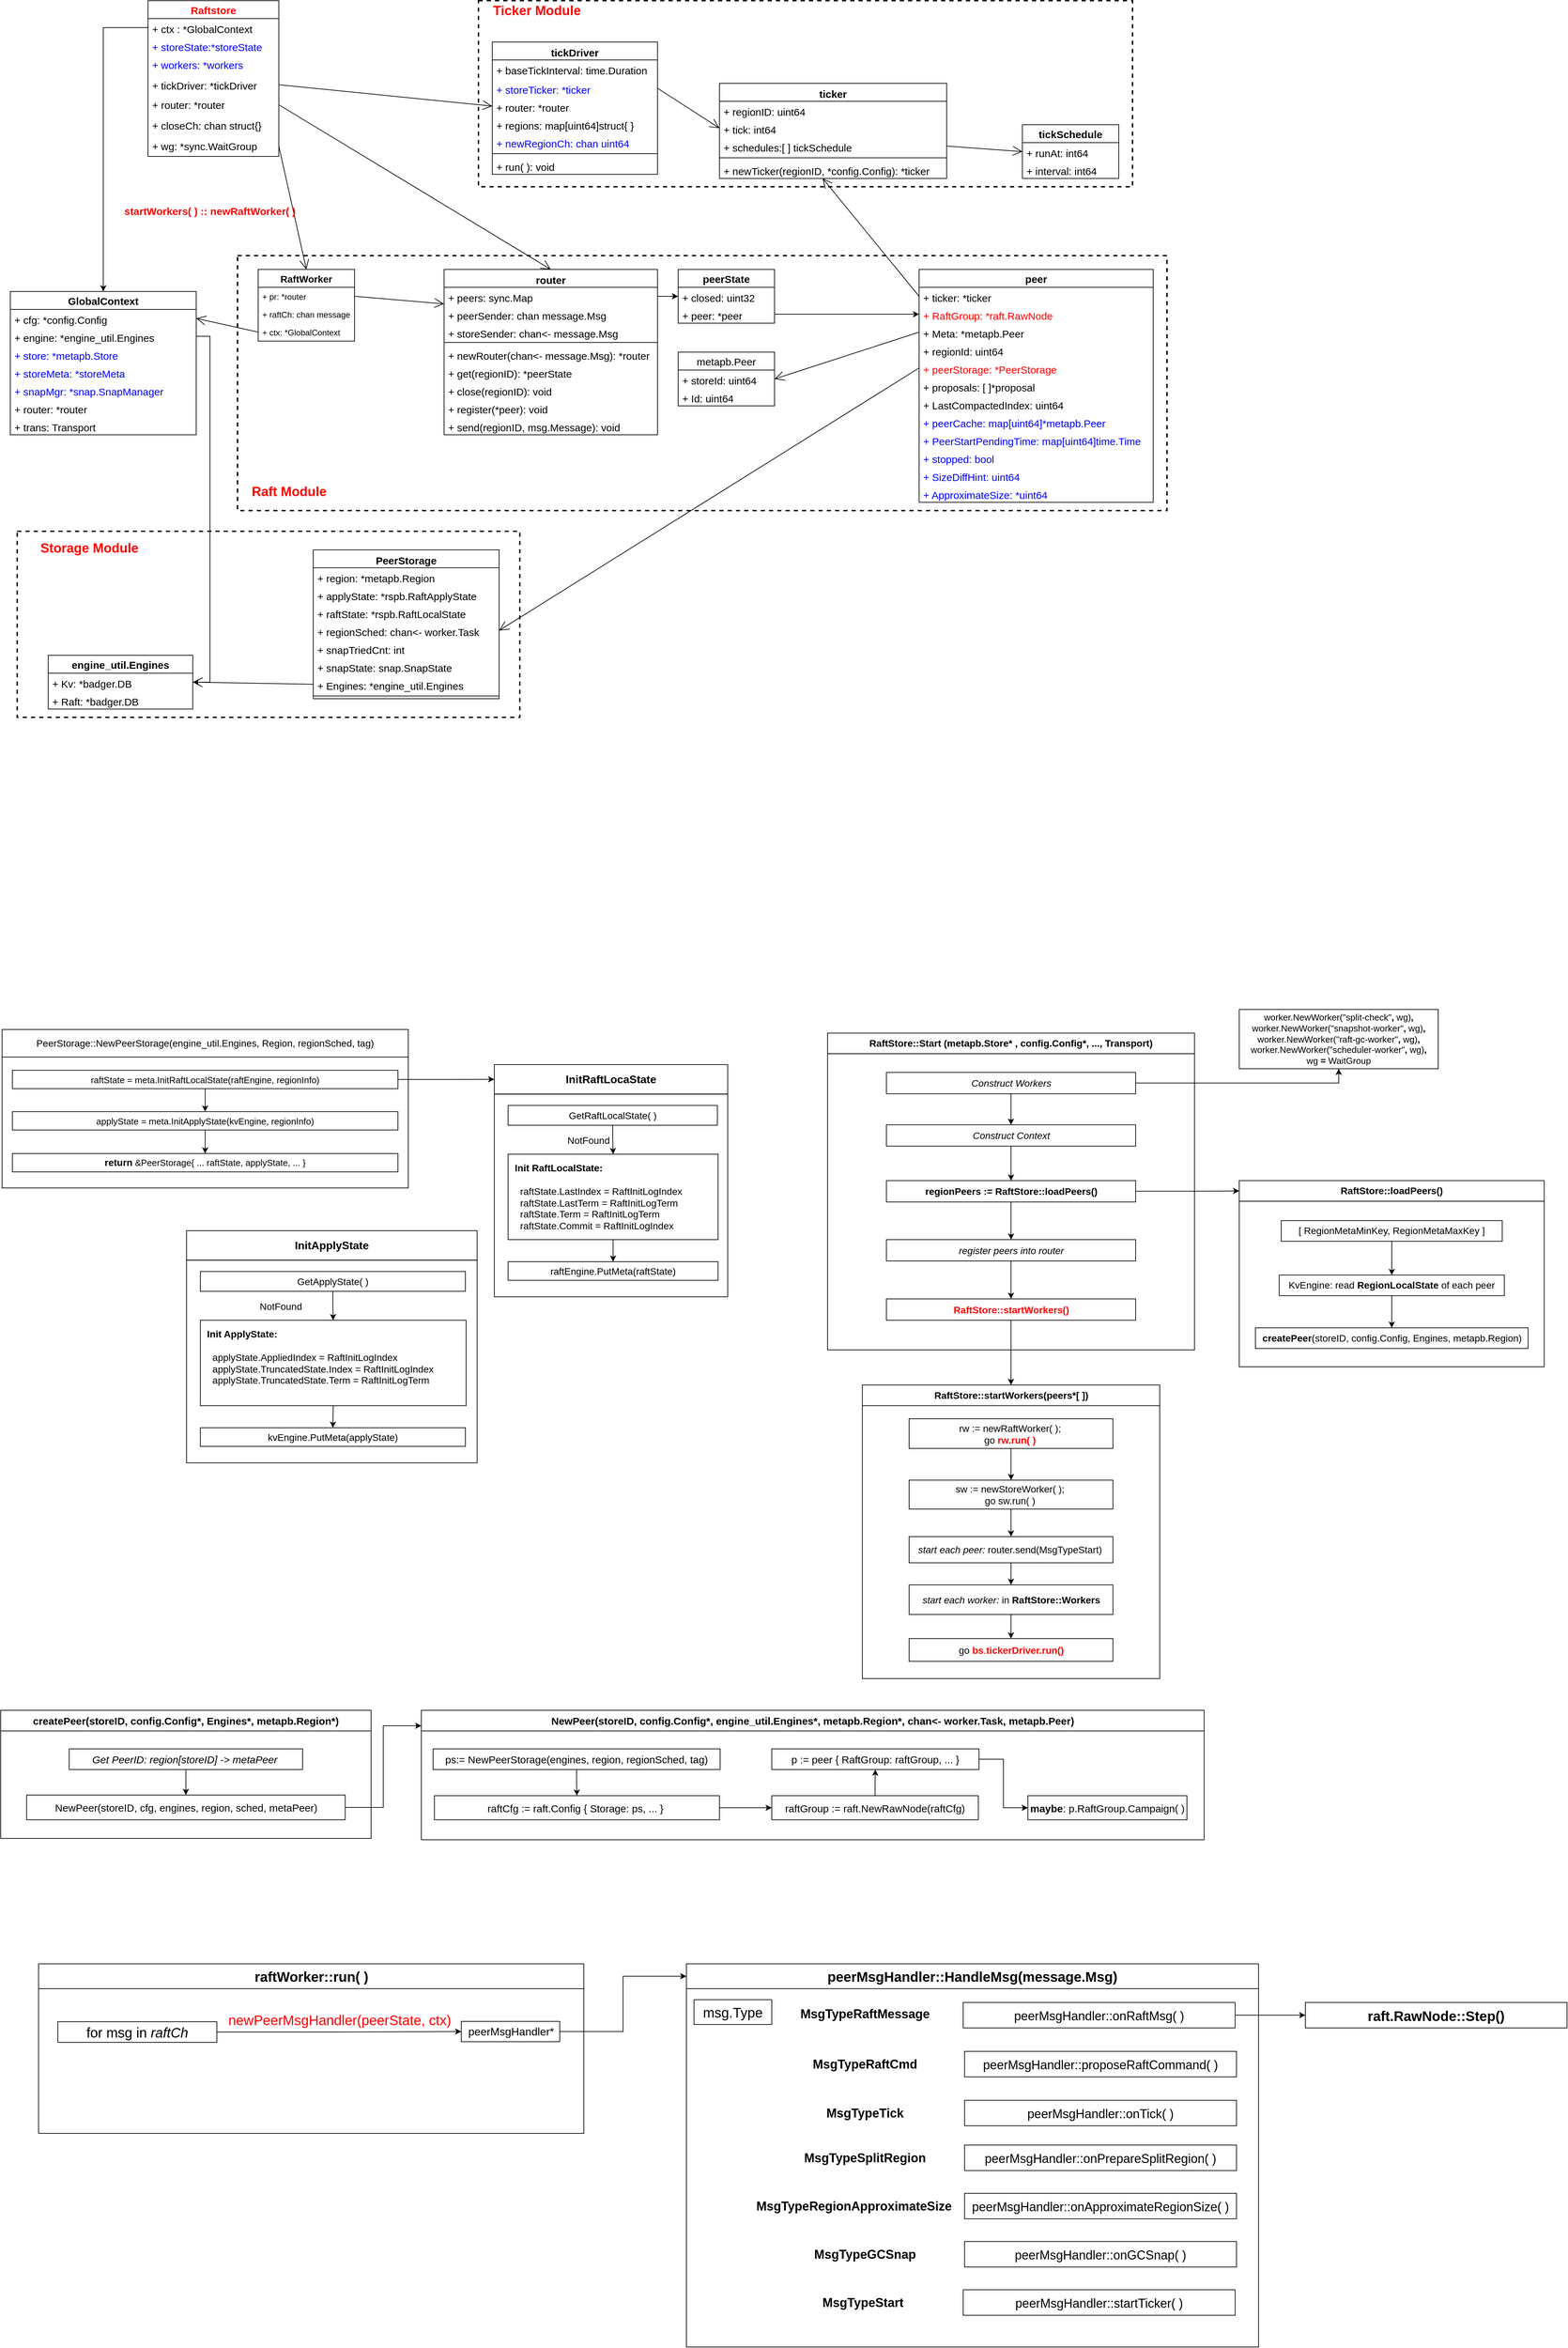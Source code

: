 <mxfile version="20.1.1" type="github">
  <diagram id="tBIzFtv9pFjkW5kWRdbj" name="Page-1">
    <mxGraphModel dx="2037" dy="-820" grid="0" gridSize="9" guides="1" tooltips="1" connect="1" arrows="1" fold="1" page="1" pageScale="1" pageWidth="1200" pageHeight="1920" background="#FFFFFF" math="0" shadow="0">
      <root>
        <mxCell id="0" />
        <mxCell id="1" parent="0" />
        <mxCell id="JLKdtW9m7qx7ISl_pGbp-1" value="Raftstore" style="swimlane;fontStyle=1;childLayout=stackLayout;horizontal=1;startSize=26;fillColor=none;horizontalStack=0;resizeParent=1;resizeParentMax=0;resizeLast=0;collapsible=1;marginBottom=0;fontColor=#FF0000;fontSize=15;" parent="1" vertex="1">
          <mxGeometry x="240" y="2450" width="190" height="226" as="geometry" />
        </mxCell>
        <mxCell id="JLKdtW9m7qx7ISl_pGbp-2" value="+ ctx : *GlobalContext" style="text;strokeColor=none;fillColor=none;align=left;verticalAlign=top;spacingLeft=4;spacingRight=4;overflow=hidden;rotatable=0;points=[[0,0.5],[1,0.5]];portConstraint=eastwest;fontSize=15;" parent="JLKdtW9m7qx7ISl_pGbp-1" vertex="1">
          <mxGeometry y="26" width="190" height="26" as="geometry" />
        </mxCell>
        <mxCell id="JLKdtW9m7qx7ISl_pGbp-3" value="+ storeState:*storeState" style="text;strokeColor=none;fillColor=none;align=left;verticalAlign=top;spacingLeft=4;spacingRight=4;overflow=hidden;rotatable=0;points=[[0,0.5],[1,0.5]];portConstraint=eastwest;fontColor=#0000FF;fontSize=15;" parent="JLKdtW9m7qx7ISl_pGbp-1" vertex="1">
          <mxGeometry y="52" width="190" height="26" as="geometry" />
        </mxCell>
        <mxCell id="JLKdtW9m7qx7ISl_pGbp-4" value="+ workers: *workers" style="text;strokeColor=none;fillColor=none;align=left;verticalAlign=top;spacingLeft=4;spacingRight=4;overflow=hidden;rotatable=0;points=[[0,0.5],[1,0.5]];portConstraint=eastwest;fontColor=#0000FF;fontSize=15;" parent="JLKdtW9m7qx7ISl_pGbp-1" vertex="1">
          <mxGeometry y="78" width="190" height="30" as="geometry" />
        </mxCell>
        <mxCell id="JLKdtW9m7qx7ISl_pGbp-5" value="+ tickDriver: *tickDriver" style="text;strokeColor=none;fillColor=none;align=left;verticalAlign=top;spacingLeft=4;spacingRight=4;overflow=hidden;rotatable=0;points=[[0,0.5],[1,0.5]];portConstraint=eastwest;fontSize=15;" parent="JLKdtW9m7qx7ISl_pGbp-1" vertex="1">
          <mxGeometry y="108" width="190" height="28" as="geometry" />
        </mxCell>
        <mxCell id="JLKdtW9m7qx7ISl_pGbp-6" value="+ router: *router" style="text;strokeColor=none;fillColor=none;align=left;verticalAlign=top;spacingLeft=4;spacingRight=4;overflow=hidden;rotatable=0;points=[[0,0.5],[1,0.5]];portConstraint=eastwest;fontSize=15;" parent="JLKdtW9m7qx7ISl_pGbp-1" vertex="1">
          <mxGeometry y="136" width="190" height="30" as="geometry" />
        </mxCell>
        <mxCell id="JLKdtW9m7qx7ISl_pGbp-7" value="+ closeCh: chan struct{}" style="text;strokeColor=none;fillColor=none;align=left;verticalAlign=top;spacingLeft=4;spacingRight=4;overflow=hidden;rotatable=0;points=[[0,0.5],[1,0.5]];portConstraint=eastwest;fontSize=15;" parent="JLKdtW9m7qx7ISl_pGbp-1" vertex="1">
          <mxGeometry y="166" width="190" height="30" as="geometry" />
        </mxCell>
        <mxCell id="JLKdtW9m7qx7ISl_pGbp-8" value="+ wg: *sync.WaitGroup" style="text;strokeColor=none;fillColor=none;align=left;verticalAlign=top;spacingLeft=4;spacingRight=4;overflow=hidden;rotatable=0;points=[[0,0.5],[1,0.5]];portConstraint=eastwest;fontSize=15;" parent="JLKdtW9m7qx7ISl_pGbp-1" vertex="1">
          <mxGeometry y="196" width="190" height="30" as="geometry" />
        </mxCell>
        <mxCell id="JLKdtW9m7qx7ISl_pGbp-9" value="router" style="swimlane;fontStyle=1;align=center;verticalAlign=top;childLayout=stackLayout;horizontal=1;startSize=26;horizontalStack=0;resizeParent=1;resizeParentMax=0;resizeLast=0;collapsible=1;marginBottom=0;fontSize=15;" parent="1" vertex="1">
          <mxGeometry x="670" y="2840" width="310" height="240" as="geometry" />
        </mxCell>
        <mxCell id="JLKdtW9m7qx7ISl_pGbp-10" value="+ peers: sync.Map" style="text;strokeColor=none;fillColor=none;align=left;verticalAlign=top;spacingLeft=4;spacingRight=4;overflow=hidden;rotatable=0;points=[[0,0.5],[1,0.5]];portConstraint=eastwest;fontSize=15;" parent="JLKdtW9m7qx7ISl_pGbp-9" vertex="1">
          <mxGeometry y="26" width="310" height="26" as="geometry" />
        </mxCell>
        <mxCell id="JLKdtW9m7qx7ISl_pGbp-11" value="+ peerSender: chan message.Msg" style="text;strokeColor=none;fillColor=none;align=left;verticalAlign=top;spacingLeft=4;spacingRight=4;overflow=hidden;rotatable=0;points=[[0,0.5],[1,0.5]];portConstraint=eastwest;fontSize=15;" parent="JLKdtW9m7qx7ISl_pGbp-9" vertex="1">
          <mxGeometry y="52" width="310" height="26" as="geometry" />
        </mxCell>
        <mxCell id="JLKdtW9m7qx7ISl_pGbp-12" value="+ storeSender: chan&lt;- message.Msg" style="text;strokeColor=none;fillColor=none;align=left;verticalAlign=top;spacingLeft=4;spacingRight=4;overflow=hidden;rotatable=0;points=[[0,0.5],[1,0.5]];portConstraint=eastwest;fontSize=15;" parent="JLKdtW9m7qx7ISl_pGbp-9" vertex="1">
          <mxGeometry y="78" width="310" height="24" as="geometry" />
        </mxCell>
        <mxCell id="JLKdtW9m7qx7ISl_pGbp-13" value="" style="line;strokeWidth=1;fillColor=none;align=left;verticalAlign=middle;spacingTop=-1;spacingLeft=3;spacingRight=3;rotatable=0;labelPosition=right;points=[];portConstraint=eastwest;fontSize=15;" parent="JLKdtW9m7qx7ISl_pGbp-9" vertex="1">
          <mxGeometry y="102" width="310" height="8" as="geometry" />
        </mxCell>
        <mxCell id="JLKdtW9m7qx7ISl_pGbp-14" value="+ newRouter(chan&lt;- message.Msg): *router" style="text;strokeColor=none;fillColor=none;align=left;verticalAlign=top;spacingLeft=4;spacingRight=4;overflow=hidden;rotatable=0;points=[[0,0.5],[1,0.5]];portConstraint=eastwest;fontSize=15;" parent="JLKdtW9m7qx7ISl_pGbp-9" vertex="1">
          <mxGeometry y="110" width="310" height="26" as="geometry" />
        </mxCell>
        <mxCell id="JLKdtW9m7qx7ISl_pGbp-15" value="+ get(regionID): *peerState" style="text;strokeColor=none;fillColor=none;align=left;verticalAlign=top;spacingLeft=4;spacingRight=4;overflow=hidden;rotatable=0;points=[[0,0.5],[1,0.5]];portConstraint=eastwest;fontSize=15;" parent="JLKdtW9m7qx7ISl_pGbp-9" vertex="1">
          <mxGeometry y="136" width="310" height="26" as="geometry" />
        </mxCell>
        <mxCell id="JLKdtW9m7qx7ISl_pGbp-16" value="+ close(regionID): void" style="text;strokeColor=none;fillColor=none;align=left;verticalAlign=top;spacingLeft=4;spacingRight=4;overflow=hidden;rotatable=0;points=[[0,0.5],[1,0.5]];portConstraint=eastwest;fontSize=15;" parent="JLKdtW9m7qx7ISl_pGbp-9" vertex="1">
          <mxGeometry y="162" width="310" height="26" as="geometry" />
        </mxCell>
        <mxCell id="JLKdtW9m7qx7ISl_pGbp-17" value="+ register(*peer): void" style="text;strokeColor=none;fillColor=none;align=left;verticalAlign=top;spacingLeft=4;spacingRight=4;overflow=hidden;rotatable=0;points=[[0,0.5],[1,0.5]];portConstraint=eastwest;fontSize=15;" parent="JLKdtW9m7qx7ISl_pGbp-9" vertex="1">
          <mxGeometry y="188" width="310" height="26" as="geometry" />
        </mxCell>
        <mxCell id="JLKdtW9m7qx7ISl_pGbp-18" value="+ send(regionID, msg.Message): void" style="text;strokeColor=none;fillColor=none;align=left;verticalAlign=top;spacingLeft=4;spacingRight=4;overflow=hidden;rotatable=0;points=[[0,0.5],[1,0.5]];portConstraint=eastwest;fontSize=15;" parent="JLKdtW9m7qx7ISl_pGbp-9" vertex="1">
          <mxGeometry y="214" width="310" height="26" as="geometry" />
        </mxCell>
        <mxCell id="JLKdtW9m7qx7ISl_pGbp-19" value="GlobalContext" style="swimlane;fontStyle=1;childLayout=stackLayout;horizontal=1;startSize=26;fillColor=none;horizontalStack=0;resizeParent=1;resizeParentMax=0;resizeLast=0;collapsible=1;marginBottom=0;fontSize=15;" parent="1" vertex="1">
          <mxGeometry x="40" y="2872" width="270" height="208" as="geometry" />
        </mxCell>
        <mxCell id="JLKdtW9m7qx7ISl_pGbp-20" value="+ cfg: *config.Config" style="text;strokeColor=none;fillColor=none;align=left;verticalAlign=top;spacingLeft=4;spacingRight=4;overflow=hidden;rotatable=0;points=[[0,0.5],[1,0.5]];portConstraint=eastwest;fontSize=15;" parent="JLKdtW9m7qx7ISl_pGbp-19" vertex="1">
          <mxGeometry y="26" width="270" height="26" as="geometry" />
        </mxCell>
        <mxCell id="JLKdtW9m7qx7ISl_pGbp-21" value="+ engine: *engine_util.Engines" style="text;strokeColor=none;fillColor=none;align=left;verticalAlign=top;spacingLeft=4;spacingRight=4;overflow=hidden;rotatable=0;points=[[0,0.5],[1,0.5]];portConstraint=eastwest;fontSize=15;" parent="JLKdtW9m7qx7ISl_pGbp-19" vertex="1">
          <mxGeometry y="52" width="270" height="26" as="geometry" />
        </mxCell>
        <mxCell id="JLKdtW9m7qx7ISl_pGbp-22" value="+ store: *metapb.Store" style="text;strokeColor=none;fillColor=none;align=left;verticalAlign=top;spacingLeft=4;spacingRight=4;overflow=hidden;rotatable=0;points=[[0,0.5],[1,0.5]];portConstraint=eastwest;fontColor=#0000FF;fontSize=15;" parent="JLKdtW9m7qx7ISl_pGbp-19" vertex="1">
          <mxGeometry y="78" width="270" height="26" as="geometry" />
        </mxCell>
        <mxCell id="JLKdtW9m7qx7ISl_pGbp-23" value="+ storeMeta: *storeMeta" style="text;strokeColor=none;fillColor=none;align=left;verticalAlign=top;spacingLeft=4;spacingRight=4;overflow=hidden;rotatable=0;points=[[0,0.5],[1,0.5]];portConstraint=eastwest;fontColor=#0000FF;fontSize=15;" parent="JLKdtW9m7qx7ISl_pGbp-19" vertex="1">
          <mxGeometry y="104" width="270" height="26" as="geometry" />
        </mxCell>
        <mxCell id="JLKdtW9m7qx7ISl_pGbp-24" value="+ snapMgr: *snap.SnapManager" style="text;strokeColor=none;fillColor=none;align=left;verticalAlign=top;spacingLeft=4;spacingRight=4;overflow=hidden;rotatable=0;points=[[0,0.5],[1,0.5]];portConstraint=eastwest;fontColor=#0000FF;fontSize=15;" parent="JLKdtW9m7qx7ISl_pGbp-19" vertex="1">
          <mxGeometry y="130" width="270" height="26" as="geometry" />
        </mxCell>
        <mxCell id="JLKdtW9m7qx7ISl_pGbp-25" value="+ router: *router" style="text;strokeColor=none;fillColor=none;align=left;verticalAlign=top;spacingLeft=4;spacingRight=4;overflow=hidden;rotatable=0;points=[[0,0.5],[1,0.5]];portConstraint=eastwest;fontSize=15;" parent="JLKdtW9m7qx7ISl_pGbp-19" vertex="1">
          <mxGeometry y="156" width="270" height="26" as="geometry" />
        </mxCell>
        <mxCell id="JLKdtW9m7qx7ISl_pGbp-26" value="+ trans: Transport" style="text;strokeColor=none;fillColor=none;align=left;verticalAlign=top;spacingLeft=4;spacingRight=4;overflow=hidden;rotatable=0;points=[[0,0.5],[1,0.5]];portConstraint=eastwest;fontSize=15;" parent="JLKdtW9m7qx7ISl_pGbp-19" vertex="1">
          <mxGeometry y="182" width="270" height="26" as="geometry" />
        </mxCell>
        <mxCell id="JLKdtW9m7qx7ISl_pGbp-27" style="edgeStyle=orthogonalEdgeStyle;rounded=0;orthogonalLoop=1;jettySize=auto;html=1;entryX=0.5;entryY=0;entryDx=0;entryDy=0;fontSize=15;" parent="1" source="JLKdtW9m7qx7ISl_pGbp-2" target="JLKdtW9m7qx7ISl_pGbp-19" edge="1">
          <mxGeometry relative="1" as="geometry" />
        </mxCell>
        <mxCell id="JLKdtW9m7qx7ISl_pGbp-28" value="peerState" style="swimlane;fontStyle=1;childLayout=stackLayout;horizontal=1;startSize=26;fillColor=none;horizontalStack=0;resizeParent=1;resizeParentMax=0;resizeLast=0;collapsible=1;marginBottom=0;fontColor=#000000;fontSize=15;" parent="1" vertex="1">
          <mxGeometry x="1010" y="2840" width="140" height="78" as="geometry" />
        </mxCell>
        <mxCell id="JLKdtW9m7qx7ISl_pGbp-29" value="+ closed: uint32" style="text;strokeColor=none;fillColor=none;align=left;verticalAlign=top;spacingLeft=4;spacingRight=4;overflow=hidden;rotatable=0;points=[[0,0.5],[1,0.5]];portConstraint=eastwest;fontColor=#000000;fontSize=15;" parent="JLKdtW9m7qx7ISl_pGbp-28" vertex="1">
          <mxGeometry y="26" width="140" height="26" as="geometry" />
        </mxCell>
        <mxCell id="JLKdtW9m7qx7ISl_pGbp-30" value="+ peer: *peer" style="text;strokeColor=none;fillColor=none;align=left;verticalAlign=top;spacingLeft=4;spacingRight=4;overflow=hidden;rotatable=0;points=[[0,0.5],[1,0.5]];portConstraint=eastwest;fontColor=#000000;fontSize=15;" parent="JLKdtW9m7qx7ISl_pGbp-28" vertex="1">
          <mxGeometry y="52" width="140" height="26" as="geometry" />
        </mxCell>
        <mxCell id="JLKdtW9m7qx7ISl_pGbp-31" style="edgeStyle=orthogonalEdgeStyle;rounded=0;orthogonalLoop=1;jettySize=auto;html=1;entryX=0;entryY=0.5;entryDx=0;entryDy=0;fontColor=#000000;fontSize=15;" parent="1" source="JLKdtW9m7qx7ISl_pGbp-10" target="JLKdtW9m7qx7ISl_pGbp-29" edge="1">
          <mxGeometry relative="1" as="geometry" />
        </mxCell>
        <mxCell id="JLKdtW9m7qx7ISl_pGbp-32" value="peer" style="swimlane;fontStyle=1;childLayout=stackLayout;horizontal=1;startSize=26;fillColor=none;horizontalStack=0;resizeParent=1;resizeParentMax=0;resizeLast=0;collapsible=1;marginBottom=0;fontColor=#000000;fontSize=15;" parent="1" vertex="1">
          <mxGeometry x="1360" y="2840" width="340" height="338" as="geometry" />
        </mxCell>
        <mxCell id="JLKdtW9m7qx7ISl_pGbp-33" value="+ ticker: *ticker" style="text;strokeColor=none;fillColor=none;align=left;verticalAlign=top;spacingLeft=4;spacingRight=4;overflow=hidden;rotatable=0;points=[[0,0.5],[1,0.5]];portConstraint=eastwest;fontColor=#000000;fontSize=15;" parent="JLKdtW9m7qx7ISl_pGbp-32" vertex="1">
          <mxGeometry y="26" width="340" height="26" as="geometry" />
        </mxCell>
        <mxCell id="JLKdtW9m7qx7ISl_pGbp-34" value="+ RaftGroup: *raft.RawNode" style="text;strokeColor=none;fillColor=none;align=left;verticalAlign=top;spacingLeft=4;spacingRight=4;overflow=hidden;rotatable=0;points=[[0,0.5],[1,0.5]];portConstraint=eastwest;fontColor=#FF0000;fontSize=15;" parent="JLKdtW9m7qx7ISl_pGbp-32" vertex="1">
          <mxGeometry y="52" width="340" height="26" as="geometry" />
        </mxCell>
        <mxCell id="JLKdtW9m7qx7ISl_pGbp-35" value="+ Meta: *metapb.Peer" style="text;strokeColor=none;fillColor=none;align=left;verticalAlign=top;spacingLeft=4;spacingRight=4;overflow=hidden;rotatable=0;points=[[0,0.5],[1,0.5]];portConstraint=eastwest;fontColor=#000000;fontSize=15;" parent="JLKdtW9m7qx7ISl_pGbp-32" vertex="1">
          <mxGeometry y="78" width="340" height="26" as="geometry" />
        </mxCell>
        <mxCell id="JLKdtW9m7qx7ISl_pGbp-36" value="+ regionId: uint64" style="text;strokeColor=none;fillColor=none;align=left;verticalAlign=top;spacingLeft=4;spacingRight=4;overflow=hidden;rotatable=0;points=[[0,0.5],[1,0.5]];portConstraint=eastwest;fontColor=#000000;fontSize=15;" parent="JLKdtW9m7qx7ISl_pGbp-32" vertex="1">
          <mxGeometry y="104" width="340" height="26" as="geometry" />
        </mxCell>
        <mxCell id="JLKdtW9m7qx7ISl_pGbp-37" value="+ peerStorage: *PeerStorage" style="text;strokeColor=none;fillColor=none;align=left;verticalAlign=top;spacingLeft=4;spacingRight=4;overflow=hidden;rotatable=0;points=[[0,0.5],[1,0.5]];portConstraint=eastwest;fontColor=#FF0000;fontSize=15;" parent="JLKdtW9m7qx7ISl_pGbp-32" vertex="1">
          <mxGeometry y="130" width="340" height="26" as="geometry" />
        </mxCell>
        <mxCell id="JLKdtW9m7qx7ISl_pGbp-38" value="+ proposals: [ ]*proposal" style="text;strokeColor=none;fillColor=none;align=left;verticalAlign=top;spacingLeft=4;spacingRight=4;overflow=hidden;rotatable=0;points=[[0,0.5],[1,0.5]];portConstraint=eastwest;fontColor=#000000;fontSize=15;" parent="JLKdtW9m7qx7ISl_pGbp-32" vertex="1">
          <mxGeometry y="156" width="340" height="26" as="geometry" />
        </mxCell>
        <mxCell id="JLKdtW9m7qx7ISl_pGbp-39" value="+ LastCompactedIndex: uint64" style="text;strokeColor=none;fillColor=none;align=left;verticalAlign=top;spacingLeft=4;spacingRight=4;overflow=hidden;rotatable=0;points=[[0,0.5],[1,0.5]];portConstraint=eastwest;fontColor=#000000;fontSize=15;" parent="JLKdtW9m7qx7ISl_pGbp-32" vertex="1">
          <mxGeometry y="182" width="340" height="26" as="geometry" />
        </mxCell>
        <mxCell id="JLKdtW9m7qx7ISl_pGbp-40" value="+ peerCache: map[uint64]*metapb.Peer" style="text;strokeColor=none;fillColor=none;align=left;verticalAlign=top;spacingLeft=4;spacingRight=4;overflow=hidden;rotatable=0;points=[[0,0.5],[1,0.5]];portConstraint=eastwest;fontColor=#0000FF;fontSize=15;" parent="JLKdtW9m7qx7ISl_pGbp-32" vertex="1">
          <mxGeometry y="208" width="340" height="26" as="geometry" />
        </mxCell>
        <mxCell id="JLKdtW9m7qx7ISl_pGbp-41" value="+ PeerStartPendingTime: map[uint64]time.Time" style="text;strokeColor=none;fillColor=none;align=left;verticalAlign=top;spacingLeft=4;spacingRight=4;overflow=hidden;rotatable=0;points=[[0,0.5],[1,0.5]];portConstraint=eastwest;fontColor=#0000FF;fontSize=15;" parent="JLKdtW9m7qx7ISl_pGbp-32" vertex="1">
          <mxGeometry y="234" width="340" height="26" as="geometry" />
        </mxCell>
        <mxCell id="JLKdtW9m7qx7ISl_pGbp-42" value="+ stopped: bool" style="text;strokeColor=none;fillColor=none;align=left;verticalAlign=top;spacingLeft=4;spacingRight=4;overflow=hidden;rotatable=0;points=[[0,0.5],[1,0.5]];portConstraint=eastwest;fontColor=#0000FF;fontSize=15;" parent="JLKdtW9m7qx7ISl_pGbp-32" vertex="1">
          <mxGeometry y="260" width="340" height="26" as="geometry" />
        </mxCell>
        <mxCell id="JLKdtW9m7qx7ISl_pGbp-43" value="+ SizeDiffHint: uint64" style="text;strokeColor=none;fillColor=none;align=left;verticalAlign=top;spacingLeft=4;spacingRight=4;overflow=hidden;rotatable=0;points=[[0,0.5],[1,0.5]];portConstraint=eastwest;fontColor=#0000FF;fontSize=15;" parent="JLKdtW9m7qx7ISl_pGbp-32" vertex="1">
          <mxGeometry y="286" width="340" height="26" as="geometry" />
        </mxCell>
        <mxCell id="JLKdtW9m7qx7ISl_pGbp-44" value="+ ApproximateSize: *uint64" style="text;strokeColor=none;fillColor=none;align=left;verticalAlign=top;spacingLeft=4;spacingRight=4;overflow=hidden;rotatable=0;points=[[0,0.5],[1,0.5]];portConstraint=eastwest;fontColor=#0000FF;fontSize=15;" parent="JLKdtW9m7qx7ISl_pGbp-32" vertex="1">
          <mxGeometry y="312" width="340" height="26" as="geometry" />
        </mxCell>
        <mxCell id="JLKdtW9m7qx7ISl_pGbp-45" style="edgeStyle=orthogonalEdgeStyle;rounded=0;orthogonalLoop=1;jettySize=auto;html=1;entryX=0;entryY=0.5;entryDx=0;entryDy=0;fontColor=#000000;fontSize=15;exitX=1;exitY=0.5;exitDx=0;exitDy=0;" parent="1" source="JLKdtW9m7qx7ISl_pGbp-30" target="JLKdtW9m7qx7ISl_pGbp-34" edge="1">
          <mxGeometry relative="1" as="geometry">
            <mxPoint x="1220" y="2905" as="sourcePoint" />
          </mxGeometry>
        </mxCell>
        <mxCell id="JLKdtW9m7qx7ISl_pGbp-46" value="metapb.Peer" style="swimlane;fontStyle=0;childLayout=stackLayout;horizontal=1;startSize=26;fillColor=none;horizontalStack=0;resizeParent=1;resizeParentMax=0;resizeLast=0;collapsible=1;marginBottom=0;fontSize=15;fontColor=#000000;strokeColor=default;" parent="1" vertex="1">
          <mxGeometry x="1010" y="2960" width="140" height="78" as="geometry" />
        </mxCell>
        <mxCell id="JLKdtW9m7qx7ISl_pGbp-47" value="+ storeId: uint64" style="text;strokeColor=none;fillColor=none;align=left;verticalAlign=top;spacingLeft=4;spacingRight=4;overflow=hidden;rotatable=0;points=[[0,0.5],[1,0.5]];portConstraint=eastwest;fontSize=15;fontColor=#000000;" parent="JLKdtW9m7qx7ISl_pGbp-46" vertex="1">
          <mxGeometry y="26" width="140" height="26" as="geometry" />
        </mxCell>
        <mxCell id="JLKdtW9m7qx7ISl_pGbp-48" value="+ Id: uint64" style="text;strokeColor=none;fillColor=none;align=left;verticalAlign=top;spacingLeft=4;spacingRight=4;overflow=hidden;rotatable=0;points=[[0,0.5],[1,0.5]];portConstraint=eastwest;fontSize=15;fontColor=#000000;" parent="JLKdtW9m7qx7ISl_pGbp-46" vertex="1">
          <mxGeometry y="52" width="140" height="26" as="geometry" />
        </mxCell>
        <mxCell id="JLKdtW9m7qx7ISl_pGbp-49" value="ticker" style="swimlane;fontStyle=1;align=center;verticalAlign=top;childLayout=stackLayout;horizontal=1;startSize=26;horizontalStack=0;resizeParent=1;resizeParentMax=0;resizeLast=0;collapsible=1;marginBottom=0;fontSize=15;fontColor=#000000;strokeColor=default;fillColor=none;gradientColor=#ffffff;" parent="1" vertex="1">
          <mxGeometry x="1070" y="2570" width="330" height="138" as="geometry" />
        </mxCell>
        <mxCell id="JLKdtW9m7qx7ISl_pGbp-50" value="+ regionID: uint64" style="text;strokeColor=none;fillColor=none;align=left;verticalAlign=top;spacingLeft=4;spacingRight=4;overflow=hidden;rotatable=0;points=[[0,0.5],[1,0.5]];portConstraint=eastwest;fontSize=15;fontColor=#000000;" parent="JLKdtW9m7qx7ISl_pGbp-49" vertex="1">
          <mxGeometry y="26" width="330" height="26" as="geometry" />
        </mxCell>
        <mxCell id="JLKdtW9m7qx7ISl_pGbp-51" value="+ tick: int64" style="text;strokeColor=none;fillColor=none;align=left;verticalAlign=top;spacingLeft=4;spacingRight=4;overflow=hidden;rotatable=0;points=[[0,0.5],[1,0.5]];portConstraint=eastwest;fontSize=15;fontColor=#000000;" parent="JLKdtW9m7qx7ISl_pGbp-49" vertex="1">
          <mxGeometry y="52" width="330" height="26" as="geometry" />
        </mxCell>
        <mxCell id="JLKdtW9m7qx7ISl_pGbp-52" value="+ schedules:[ ] tickSchedule" style="text;strokeColor=none;fillColor=none;align=left;verticalAlign=top;spacingLeft=4;spacingRight=4;overflow=hidden;rotatable=0;points=[[0,0.5],[1,0.5]];portConstraint=eastwest;fontSize=15;fontColor=#000000;" parent="JLKdtW9m7qx7ISl_pGbp-49" vertex="1">
          <mxGeometry y="78" width="330" height="26" as="geometry" />
        </mxCell>
        <mxCell id="JLKdtW9m7qx7ISl_pGbp-53" value="" style="line;strokeWidth=1;fillColor=none;align=left;verticalAlign=middle;spacingTop=-1;spacingLeft=3;spacingRight=3;rotatable=0;labelPosition=right;points=[];portConstraint=eastwest;fontSize=15;fontColor=#000000;" parent="JLKdtW9m7qx7ISl_pGbp-49" vertex="1">
          <mxGeometry y="104" width="330" height="8" as="geometry" />
        </mxCell>
        <mxCell id="JLKdtW9m7qx7ISl_pGbp-54" value="+ newTicker(regionID, *config.Config): *ticker" style="text;strokeColor=none;fillColor=none;align=left;verticalAlign=top;spacingLeft=4;spacingRight=4;overflow=hidden;rotatable=0;points=[[0,0.5],[1,0.5]];portConstraint=eastwest;fontSize=15;fontColor=#000000;" parent="JLKdtW9m7qx7ISl_pGbp-49" vertex="1">
          <mxGeometry y="112" width="330" height="26" as="geometry" />
        </mxCell>
        <mxCell id="JLKdtW9m7qx7ISl_pGbp-55" value="tickSchedule" style="swimlane;fontStyle=1;childLayout=stackLayout;horizontal=1;startSize=26;fillColor=none;horizontalStack=0;resizeParent=1;resizeParentMax=0;resizeLast=0;collapsible=1;marginBottom=0;fontSize=15;fontColor=#000000;strokeColor=default;" parent="1" vertex="1">
          <mxGeometry x="1510" y="2630" width="140" height="78" as="geometry" />
        </mxCell>
        <mxCell id="JLKdtW9m7qx7ISl_pGbp-56" value="+ runAt: int64" style="text;strokeColor=none;fillColor=none;align=left;verticalAlign=top;spacingLeft=4;spacingRight=4;overflow=hidden;rotatable=0;points=[[0,0.5],[1,0.5]];portConstraint=eastwest;fontSize=15;fontColor=#000000;" parent="JLKdtW9m7qx7ISl_pGbp-55" vertex="1">
          <mxGeometry y="26" width="140" height="26" as="geometry" />
        </mxCell>
        <mxCell id="JLKdtW9m7qx7ISl_pGbp-57" value="+ interval: int64" style="text;strokeColor=none;fillColor=none;align=left;verticalAlign=top;spacingLeft=4;spacingRight=4;overflow=hidden;rotatable=0;points=[[0,0.5],[1,0.5]];portConstraint=eastwest;fontSize=15;fontColor=#000000;" parent="JLKdtW9m7qx7ISl_pGbp-55" vertex="1">
          <mxGeometry y="52" width="140" height="26" as="geometry" />
        </mxCell>
        <mxCell id="JLKdtW9m7qx7ISl_pGbp-58" value="tickDriver" style="swimlane;fontStyle=1;align=center;verticalAlign=top;childLayout=stackLayout;horizontal=1;startSize=26;horizontalStack=0;resizeParent=1;resizeParentMax=0;resizeLast=0;collapsible=1;marginBottom=0;fontSize=15;fontColor=#000000;strokeColor=default;fillColor=none;gradientColor=#ffffff;" parent="1" vertex="1">
          <mxGeometry x="740" y="2510" width="240" height="192" as="geometry" />
        </mxCell>
        <mxCell id="JLKdtW9m7qx7ISl_pGbp-59" value="+ baseTickInterval: time.Duration" style="text;strokeColor=none;fillColor=none;align=left;verticalAlign=top;spacingLeft=4;spacingRight=4;overflow=hidden;rotatable=0;points=[[0,0.5],[1,0.5]];portConstraint=eastwest;fontSize=15;fontColor=#000000;" parent="JLKdtW9m7qx7ISl_pGbp-58" vertex="1">
          <mxGeometry y="26" width="240" height="28" as="geometry" />
        </mxCell>
        <mxCell id="JLKdtW9m7qx7ISl_pGbp-60" value="+ storeTicker: *ticker" style="text;strokeColor=none;fillColor=none;align=left;verticalAlign=top;spacingLeft=4;spacingRight=4;overflow=hidden;rotatable=0;points=[[0,0.5],[1,0.5]];portConstraint=eastwest;fontSize=15;fontColor=#0000FF;" parent="JLKdtW9m7qx7ISl_pGbp-58" vertex="1">
          <mxGeometry y="54" width="240" height="26" as="geometry" />
        </mxCell>
        <mxCell id="JLKdtW9m7qx7ISl_pGbp-61" value="+ router: *router" style="text;strokeColor=none;fillColor=none;align=left;verticalAlign=top;spacingLeft=4;spacingRight=4;overflow=hidden;rotatable=0;points=[[0,0.5],[1,0.5]];portConstraint=eastwest;fontSize=15;fontColor=#000000;" parent="JLKdtW9m7qx7ISl_pGbp-58" vertex="1">
          <mxGeometry y="80" width="240" height="26" as="geometry" />
        </mxCell>
        <mxCell id="JLKdtW9m7qx7ISl_pGbp-62" value="+ regions: map[uint64]struct{ }" style="text;strokeColor=none;fillColor=none;align=left;verticalAlign=top;spacingLeft=4;spacingRight=4;overflow=hidden;rotatable=0;points=[[0,0.5],[1,0.5]];portConstraint=eastwest;fontSize=15;fontColor=#000000;" parent="JLKdtW9m7qx7ISl_pGbp-58" vertex="1">
          <mxGeometry y="106" width="240" height="26" as="geometry" />
        </mxCell>
        <mxCell id="JLKdtW9m7qx7ISl_pGbp-63" value="+ newRegionCh: chan uint64" style="text;strokeColor=none;fillColor=none;align=left;verticalAlign=top;spacingLeft=4;spacingRight=4;overflow=hidden;rotatable=0;points=[[0,0.5],[1,0.5]];portConstraint=eastwest;fontSize=15;fontColor=#0000FF;" parent="JLKdtW9m7qx7ISl_pGbp-58" vertex="1">
          <mxGeometry y="132" width="240" height="26" as="geometry" />
        </mxCell>
        <mxCell id="JLKdtW9m7qx7ISl_pGbp-64" value="" style="line;strokeWidth=1;fillColor=none;align=left;verticalAlign=middle;spacingTop=-1;spacingLeft=3;spacingRight=3;rotatable=0;labelPosition=right;points=[];portConstraint=eastwest;fontSize=15;fontColor=#000000;" parent="JLKdtW9m7qx7ISl_pGbp-58" vertex="1">
          <mxGeometry y="158" width="240" height="8" as="geometry" />
        </mxCell>
        <mxCell id="JLKdtW9m7qx7ISl_pGbp-65" value="+ run( ): void" style="text;strokeColor=none;fillColor=none;align=left;verticalAlign=top;spacingLeft=4;spacingRight=4;overflow=hidden;rotatable=0;points=[[0,0.5],[1,0.5]];portConstraint=eastwest;fontSize=15;fontColor=#000000;" parent="JLKdtW9m7qx7ISl_pGbp-58" vertex="1">
          <mxGeometry y="166" width="240" height="26" as="geometry" />
        </mxCell>
        <mxCell id="JLKdtW9m7qx7ISl_pGbp-66" value="PeerStorage" style="swimlane;fontStyle=1;align=center;verticalAlign=top;childLayout=stackLayout;horizontal=1;startSize=26;horizontalStack=0;resizeParent=1;resizeParentMax=0;resizeLast=0;collapsible=1;marginBottom=0;fontSize=15;fontColor=#000000;strokeColor=default;fillColor=none;gradientColor=#ffffff;" parent="1" vertex="1">
          <mxGeometry x="480" y="3247" width="270" height="216" as="geometry" />
        </mxCell>
        <mxCell id="JLKdtW9m7qx7ISl_pGbp-67" value="+ region: *metapb.Region" style="text;strokeColor=none;fillColor=none;align=left;verticalAlign=top;spacingLeft=4;spacingRight=4;overflow=hidden;rotatable=0;points=[[0,0.5],[1,0.5]];portConstraint=eastwest;fontSize=15;fontColor=#000000;" parent="JLKdtW9m7qx7ISl_pGbp-66" vertex="1">
          <mxGeometry y="26" width="270" height="26" as="geometry" />
        </mxCell>
        <mxCell id="JLKdtW9m7qx7ISl_pGbp-68" value="+ applyState: *rspb.RaftApplyState" style="text;strokeColor=none;fillColor=none;align=left;verticalAlign=top;spacingLeft=4;spacingRight=4;overflow=hidden;rotatable=0;points=[[0,0.5],[1,0.5]];portConstraint=eastwest;fontSize=15;fontColor=#000000;" parent="JLKdtW9m7qx7ISl_pGbp-66" vertex="1">
          <mxGeometry y="52" width="270" height="26" as="geometry" />
        </mxCell>
        <mxCell id="JLKdtW9m7qx7ISl_pGbp-69" value="+ raftState: *rspb.RaftLocalState" style="text;strokeColor=none;fillColor=none;align=left;verticalAlign=top;spacingLeft=4;spacingRight=4;overflow=hidden;rotatable=0;points=[[0,0.5],[1,0.5]];portConstraint=eastwest;fontSize=15;fontColor=#000000;" parent="JLKdtW9m7qx7ISl_pGbp-66" vertex="1">
          <mxGeometry y="78" width="270" height="26" as="geometry" />
        </mxCell>
        <mxCell id="JLKdtW9m7qx7ISl_pGbp-70" value="+ regionSched: chan&lt;- worker.Task" style="text;strokeColor=none;fillColor=none;align=left;verticalAlign=top;spacingLeft=4;spacingRight=4;overflow=hidden;rotatable=0;points=[[0,0.5],[1,0.5]];portConstraint=eastwest;fontSize=15;fontColor=#000000;" parent="JLKdtW9m7qx7ISl_pGbp-66" vertex="1">
          <mxGeometry y="104" width="270" height="26" as="geometry" />
        </mxCell>
        <mxCell id="JLKdtW9m7qx7ISl_pGbp-71" value="+ snapTriedCnt: int" style="text;strokeColor=none;fillColor=none;align=left;verticalAlign=top;spacingLeft=4;spacingRight=4;overflow=hidden;rotatable=0;points=[[0,0.5],[1,0.5]];portConstraint=eastwest;fontSize=15;fontColor=#000000;" parent="JLKdtW9m7qx7ISl_pGbp-66" vertex="1">
          <mxGeometry y="130" width="270" height="26" as="geometry" />
        </mxCell>
        <mxCell id="JLKdtW9m7qx7ISl_pGbp-72" value="+ snapState: snap.SnapState" style="text;strokeColor=none;fillColor=none;align=left;verticalAlign=top;spacingLeft=4;spacingRight=4;overflow=hidden;rotatable=0;points=[[0,0.5],[1,0.5]];portConstraint=eastwest;fontSize=15;fontColor=#000000;" parent="JLKdtW9m7qx7ISl_pGbp-66" vertex="1">
          <mxGeometry y="156" width="270" height="26" as="geometry" />
        </mxCell>
        <mxCell id="JLKdtW9m7qx7ISl_pGbp-73" value="+ Engines: *engine_util.Engines" style="text;strokeColor=none;fillColor=none;align=left;verticalAlign=top;spacingLeft=4;spacingRight=4;overflow=hidden;rotatable=0;points=[[0,0.5],[1,0.5]];portConstraint=eastwest;fontSize=15;fontColor=#000000;" parent="JLKdtW9m7qx7ISl_pGbp-66" vertex="1">
          <mxGeometry y="182" width="270" height="26" as="geometry" />
        </mxCell>
        <mxCell id="JLKdtW9m7qx7ISl_pGbp-74" value="" style="line;strokeWidth=1;fillColor=none;align=left;verticalAlign=middle;spacingTop=-1;spacingLeft=3;spacingRight=3;rotatable=0;labelPosition=right;points=[];portConstraint=eastwest;fontSize=15;fontColor=#000000;" parent="JLKdtW9m7qx7ISl_pGbp-66" vertex="1">
          <mxGeometry y="208" width="270" height="8" as="geometry" />
        </mxCell>
        <mxCell id="JLKdtW9m7qx7ISl_pGbp-75" value="engine_util.Engines" style="swimlane;fontStyle=1;childLayout=stackLayout;horizontal=1;startSize=26;fillColor=none;horizontalStack=0;resizeParent=1;resizeParentMax=0;resizeLast=0;collapsible=1;marginBottom=0;fontSize=15;fontColor=#000000;strokeColor=default;" parent="1" vertex="1">
          <mxGeometry x="95" y="3400" width="210" height="78" as="geometry" />
        </mxCell>
        <mxCell id="JLKdtW9m7qx7ISl_pGbp-76" value="+ Kv: *badger.DB" style="text;strokeColor=none;fillColor=none;align=left;verticalAlign=top;spacingLeft=4;spacingRight=4;overflow=hidden;rotatable=0;points=[[0,0.5],[1,0.5]];portConstraint=eastwest;fontSize=15;fontColor=#000000;" parent="JLKdtW9m7qx7ISl_pGbp-75" vertex="1">
          <mxGeometry y="26" width="210" height="26" as="geometry" />
        </mxCell>
        <mxCell id="JLKdtW9m7qx7ISl_pGbp-77" value="+ Raft: *badger.DB" style="text;strokeColor=none;fillColor=none;align=left;verticalAlign=top;spacingLeft=4;spacingRight=4;overflow=hidden;rotatable=0;points=[[0,0.5],[1,0.5]];portConstraint=eastwest;fontSize=15;fontColor=#000000;" parent="JLKdtW9m7qx7ISl_pGbp-75" vertex="1">
          <mxGeometry y="52" width="210" height="26" as="geometry" />
        </mxCell>
        <mxCell id="JLKdtW9m7qx7ISl_pGbp-78" style="edgeStyle=orthogonalEdgeStyle;rounded=0;orthogonalLoop=1;jettySize=auto;html=1;entryX=1;entryY=0.5;entryDx=0;entryDy=0;fontSize=15;fontColor=#000000;" parent="1" source="JLKdtW9m7qx7ISl_pGbp-21" target="JLKdtW9m7qx7ISl_pGbp-76" edge="1">
          <mxGeometry relative="1" as="geometry" />
        </mxCell>
        <mxCell id="JLKdtW9m7qx7ISl_pGbp-79" value="" style="endArrow=open;endFill=1;endSize=12;html=1;rounded=0;fontSize=15;fontColor=#000000;entryX=1;entryY=0.5;entryDx=0;entryDy=0;exitX=0;exitY=0.5;exitDx=0;exitDy=0;" parent="1" source="JLKdtW9m7qx7ISl_pGbp-73" target="JLKdtW9m7qx7ISl_pGbp-76" edge="1">
          <mxGeometry width="160" relative="1" as="geometry">
            <mxPoint x="790" y="2940" as="sourcePoint" />
            <mxPoint x="950" y="2940" as="targetPoint" />
          </mxGeometry>
        </mxCell>
        <mxCell id="JLKdtW9m7qx7ISl_pGbp-80" value="" style="endArrow=open;endFill=1;endSize=12;html=1;rounded=0;fontSize=15;fontColor=#000000;exitX=0;exitY=0.5;exitDx=0;exitDy=0;entryX=1;entryY=0.5;entryDx=0;entryDy=0;" parent="1" source="JLKdtW9m7qx7ISl_pGbp-37" target="JLKdtW9m7qx7ISl_pGbp-70" edge="1">
          <mxGeometry width="160" relative="1" as="geometry">
            <mxPoint x="790" y="2940" as="sourcePoint" />
            <mxPoint x="950" y="2940" as="targetPoint" />
          </mxGeometry>
        </mxCell>
        <mxCell id="JLKdtW9m7qx7ISl_pGbp-81" value="" style="endArrow=open;endFill=1;endSize=12;html=1;rounded=0;fontSize=15;fontColor=#000000;exitX=0;exitY=0.5;exitDx=0;exitDy=0;entryX=1;entryY=0.5;entryDx=0;entryDy=0;" parent="1" source="JLKdtW9m7qx7ISl_pGbp-35" target="JLKdtW9m7qx7ISl_pGbp-47" edge="1">
          <mxGeometry width="160" relative="1" as="geometry">
            <mxPoint x="1320" y="2941" as="sourcePoint" />
            <mxPoint x="1220" y="2999" as="targetPoint" />
          </mxGeometry>
        </mxCell>
        <mxCell id="JLKdtW9m7qx7ISl_pGbp-82" value="" style="endArrow=open;endFill=1;endSize=12;html=1;rounded=0;fontSize=15;fontColor=#000000;exitX=1;exitY=0.5;exitDx=0;exitDy=0;entryX=0;entryY=0.5;entryDx=0;entryDy=0;" parent="1" source="JLKdtW9m7qx7ISl_pGbp-5" target="JLKdtW9m7qx7ISl_pGbp-61" edge="1">
          <mxGeometry width="160" relative="1" as="geometry">
            <mxPoint x="1210" y="2993" as="sourcePoint" />
            <mxPoint x="995" y="3297.0" as="targetPoint" />
          </mxGeometry>
        </mxCell>
        <mxCell id="JLKdtW9m7qx7ISl_pGbp-83" value="" style="endArrow=open;endFill=1;endSize=12;html=1;rounded=0;fontSize=15;fontColor=#000000;exitX=1;exitY=0.5;exitDx=0;exitDy=0;entryX=0;entryY=0.5;entryDx=0;entryDy=0;" parent="1" source="JLKdtW9m7qx7ISl_pGbp-52" target="JLKdtW9m7qx7ISl_pGbp-56" edge="1">
          <mxGeometry width="160" relative="1" as="geometry">
            <mxPoint x="1220" y="3003" as="sourcePoint" />
            <mxPoint x="1005" y="3307.0" as="targetPoint" />
          </mxGeometry>
        </mxCell>
        <mxCell id="JLKdtW9m7qx7ISl_pGbp-84" value="" style="endArrow=open;endFill=1;endSize=12;html=1;rounded=0;fontSize=15;fontColor=#000000;exitX=1;exitY=0.5;exitDx=0;exitDy=0;entryX=0.5;entryY=0;entryDx=0;entryDy=0;" parent="1" source="JLKdtW9m7qx7ISl_pGbp-6" target="JLKdtW9m7qx7ISl_pGbp-9" edge="1">
          <mxGeometry width="160" relative="1" as="geometry">
            <mxPoint x="1230" y="3013" as="sourcePoint" />
            <mxPoint x="1015" y="3317.0" as="targetPoint" />
          </mxGeometry>
        </mxCell>
        <mxCell id="JLKdtW9m7qx7ISl_pGbp-85" value="" style="endArrow=open;endFill=1;endSize=12;html=1;rounded=0;fontSize=15;fontColor=#000000;exitX=1;exitY=0.5;exitDx=0;exitDy=0;entryX=0;entryY=0.5;entryDx=0;entryDy=0;" parent="1" source="JLKdtW9m7qx7ISl_pGbp-60" target="JLKdtW9m7qx7ISl_pGbp-51" edge="1">
          <mxGeometry width="160" relative="1" as="geometry">
            <mxPoint x="1240" y="3023" as="sourcePoint" />
            <mxPoint x="1025" y="3327.0" as="targetPoint" />
          </mxGeometry>
        </mxCell>
        <mxCell id="JLKdtW9m7qx7ISl_pGbp-86" value="" style="endArrow=open;endFill=1;endSize=12;html=1;rounded=0;fontSize=15;fontColor=#000000;exitX=0;exitY=0.5;exitDx=0;exitDy=0;entryX=0.454;entryY=0.994;entryDx=0;entryDy=0;entryPerimeter=0;" parent="1" source="JLKdtW9m7qx7ISl_pGbp-33" target="JLKdtW9m7qx7ISl_pGbp-54" edge="1">
          <mxGeometry width="160" relative="1" as="geometry">
            <mxPoint x="1250" y="3033" as="sourcePoint" />
            <mxPoint x="1035" y="3337.0" as="targetPoint" />
          </mxGeometry>
        </mxCell>
        <mxCell id="JLKdtW9m7qx7ISl_pGbp-87" value="" style="rounded=0;whiteSpace=wrap;html=1;fontSize=15;fontColor=#0000FF;strokeColor=default;fillColor=none;gradientColor=#ffffff;verticalAlign=middle;dashed=1;strokeWidth=2;" parent="1" vertex="1">
          <mxGeometry x="720" y="2450" width="950" height="270" as="geometry" />
        </mxCell>
        <mxCell id="JLKdtW9m7qx7ISl_pGbp-88" value="&lt;font color=&quot;#ff0000&quot; style=&quot;font-size: 19px;&quot;&gt;&lt;b&gt;Ticker Module&lt;/b&gt;&lt;/font&gt;" style="text;html=1;strokeColor=none;fillColor=none;align=center;verticalAlign=middle;whiteSpace=wrap;rounded=0;dashed=1;fontSize=15;fontColor=#0000FF;" parent="1" vertex="1">
          <mxGeometry x="700" y="2450" width="210" height="30" as="geometry" />
        </mxCell>
        <mxCell id="JLKdtW9m7qx7ISl_pGbp-89" value="" style="rounded=0;whiteSpace=wrap;html=1;fontSize=15;fontColor=#0000FF;strokeColor=default;fillColor=none;gradientColor=#ffffff;verticalAlign=middle;dashed=1;strokeWidth=2;" parent="1" vertex="1">
          <mxGeometry x="370" y="2820" width="1350" height="370" as="geometry" />
        </mxCell>
        <mxCell id="JLKdtW9m7qx7ISl_pGbp-90" value="&lt;font color=&quot;#ff0000&quot; style=&quot;font-size: 19px;&quot;&gt;&lt;b&gt;Raft Module&lt;/b&gt;&lt;/font&gt;" style="text;html=1;strokeColor=none;fillColor=none;align=center;verticalAlign=middle;whiteSpace=wrap;rounded=0;dashed=1;fontSize=15;fontColor=#0000FF;" parent="1" vertex="1">
          <mxGeometry x="340" y="3148" width="210" height="30" as="geometry" />
        </mxCell>
        <mxCell id="JLKdtW9m7qx7ISl_pGbp-91" value="" style="rounded=0;whiteSpace=wrap;html=1;fontSize=15;fontColor=#0000FF;strokeColor=default;fillColor=none;gradientColor=#ffffff;verticalAlign=middle;dashed=1;strokeWidth=2;" parent="1" vertex="1">
          <mxGeometry x="50" y="3220" width="730" height="270" as="geometry" />
        </mxCell>
        <mxCell id="JLKdtW9m7qx7ISl_pGbp-92" value="&lt;font color=&quot;#ff0000&quot; style=&quot;font-size: 19px;&quot;&gt;&lt;b&gt;Storage Module&lt;/b&gt;&lt;/font&gt;" style="text;html=1;strokeColor=none;fillColor=none;align=center;verticalAlign=middle;whiteSpace=wrap;rounded=0;dashed=1;fontSize=15;fontColor=#0000FF;" parent="1" vertex="1">
          <mxGeometry x="50" y="3230" width="210" height="30" as="geometry" />
        </mxCell>
        <mxCell id="JLKdtW9m7qx7ISl_pGbp-93" value="RaftWorker" style="swimlane;fontStyle=1;childLayout=stackLayout;horizontal=1;startSize=26;fillColor=none;horizontalStack=0;resizeParent=1;resizeParentMax=0;resizeLast=0;collapsible=1;marginBottom=0;fontSize=14;" parent="1" vertex="1">
          <mxGeometry x="400" y="2840" width="140" height="104" as="geometry" />
        </mxCell>
        <mxCell id="JLKdtW9m7qx7ISl_pGbp-94" value="+ pr: *router" style="text;strokeColor=none;fillColor=none;align=left;verticalAlign=top;spacingLeft=4;spacingRight=4;overflow=hidden;rotatable=0;points=[[0,0.5],[1,0.5]];portConstraint=eastwest;" parent="JLKdtW9m7qx7ISl_pGbp-93" vertex="1">
          <mxGeometry y="26" width="140" height="26" as="geometry" />
        </mxCell>
        <mxCell id="JLKdtW9m7qx7ISl_pGbp-95" value="+ raftCh: chan message.Msg" style="text;strokeColor=none;fillColor=none;align=left;verticalAlign=top;spacingLeft=4;spacingRight=4;overflow=hidden;rotatable=0;points=[[0,0.5],[1,0.5]];portConstraint=eastwest;" parent="JLKdtW9m7qx7ISl_pGbp-93" vertex="1">
          <mxGeometry y="52" width="140" height="26" as="geometry" />
        </mxCell>
        <mxCell id="JLKdtW9m7qx7ISl_pGbp-96" value="+ ctx: *GlobalContext" style="text;strokeColor=none;fillColor=none;align=left;verticalAlign=top;spacingLeft=4;spacingRight=4;overflow=hidden;rotatable=0;points=[[0,0.5],[1,0.5]];portConstraint=eastwest;" parent="JLKdtW9m7qx7ISl_pGbp-93" vertex="1">
          <mxGeometry y="78" width="140" height="26" as="geometry" />
        </mxCell>
        <mxCell id="JLKdtW9m7qx7ISl_pGbp-99" value="" style="endArrow=open;endFill=1;endSize=12;html=1;rounded=0;fontSize=15;fontColor=#000000;exitX=0;exitY=0.5;exitDx=0;exitDy=0;entryX=1;entryY=0.5;entryDx=0;entryDy=0;" parent="1" source="JLKdtW9m7qx7ISl_pGbp-96" target="JLKdtW9m7qx7ISl_pGbp-20" edge="1">
          <mxGeometry width="160" relative="1" as="geometry">
            <mxPoint x="1370" y="2993" as="sourcePoint" />
            <mxPoint x="760" y="3374" as="targetPoint" />
          </mxGeometry>
        </mxCell>
        <mxCell id="JLKdtW9m7qx7ISl_pGbp-100" value="" style="endArrow=open;endFill=1;endSize=12;html=1;rounded=0;fontSize=15;fontColor=#000000;exitX=1;exitY=0.5;exitDx=0;exitDy=0;" parent="1" source="JLKdtW9m7qx7ISl_pGbp-94" edge="1">
          <mxGeometry width="160" relative="1" as="geometry">
            <mxPoint x="520" y="3030" as="sourcePoint" />
            <mxPoint x="670" y="2890" as="targetPoint" />
          </mxGeometry>
        </mxCell>
        <mxCell id="JLKdtW9m7qx7ISl_pGbp-101" value="" style="endArrow=open;endFill=1;endSize=12;html=1;rounded=0;fontSize=14;entryX=0.5;entryY=0;entryDx=0;entryDy=0;exitX=1;exitY=0.5;exitDx=0;exitDy=0;" parent="1" source="JLKdtW9m7qx7ISl_pGbp-8" target="JLKdtW9m7qx7ISl_pGbp-93" edge="1">
          <mxGeometry width="160" relative="1" as="geometry">
            <mxPoint x="290" y="2710" as="sourcePoint" />
            <mxPoint x="870" y="2760" as="targetPoint" />
          </mxGeometry>
        </mxCell>
        <mxCell id="JLKdtW9m7qx7ISl_pGbp-102" value="&lt;font color=&quot;#ff0000&quot; style=&quot;font-size: 15px;&quot;&gt;&lt;b&gt;startWorkers( ) :: newRaftWorker( )&lt;/b&gt;&lt;/font&gt;" style="text;html=1;strokeColor=none;fillColor=none;align=center;verticalAlign=middle;whiteSpace=wrap;rounded=0;fontSize=14;" parent="1" vertex="1">
          <mxGeometry x="200" y="2740" width="260" height="30" as="geometry" />
        </mxCell>
        <mxCell id="OijdSJ0eHjq3f-G4xLeH-1" value="&lt;font size=&quot;1&quot; style=&quot;&quot;&gt;&lt;span style=&quot;font-size: 14px;&quot;&gt;PeerStorage::NewPeerStorage(engine_util.Engines, Region, regionSched, tag)&lt;/span&gt;&lt;/font&gt;" style="text;html=1;strokeColor=default;fillColor=none;align=center;verticalAlign=middle;whiteSpace=wrap;rounded=0;" parent="1" vertex="1">
          <mxGeometry x="28" y="3943" width="590" height="40" as="geometry" />
        </mxCell>
        <mxCell id="OijdSJ0eHjq3f-G4xLeH-28" style="edgeStyle=orthogonalEdgeStyle;rounded=0;orthogonalLoop=1;jettySize=auto;html=1;entryX=0;entryY=0.5;entryDx=0;entryDy=0;fontSize=14;" parent="1" source="OijdSJ0eHjq3f-G4xLeH-2" target="OijdSJ0eHjq3f-G4xLeH-21" edge="1">
          <mxGeometry relative="1" as="geometry" />
        </mxCell>
        <mxCell id="OijdSJ0eHjq3f-G4xLeH-2" value="&lt;span style=&quot;font-size: 13px;&quot;&gt;raftState = meta.InitRaftLocalState(raftEngine, regionInfo)&lt;/span&gt;" style="text;html=1;strokeColor=default;fillColor=none;align=center;verticalAlign=middle;whiteSpace=wrap;rounded=0;" parent="1" vertex="1">
          <mxGeometry x="43" y="4002.23" width="560" height="26.667" as="geometry" />
        </mxCell>
        <mxCell id="OijdSJ0eHjq3f-G4xLeH-19" value="" style="edgeStyle=orthogonalEdgeStyle;rounded=0;orthogonalLoop=1;jettySize=auto;html=1;fontSize=14;" parent="1" source="OijdSJ0eHjq3f-G4xLeH-4" target="OijdSJ0eHjq3f-G4xLeH-18" edge="1">
          <mxGeometry relative="1" as="geometry" />
        </mxCell>
        <mxCell id="OijdSJ0eHjq3f-G4xLeH-4" value="&lt;span style=&quot;font-size: 13px;&quot;&gt;applyState = meta.InitApplyState(kvEngine, regionInfo)&lt;/span&gt;" style="text;html=1;strokeColor=default;fillColor=none;align=center;verticalAlign=middle;whiteSpace=wrap;rounded=0;" parent="1" vertex="1">
          <mxGeometry x="43" y="4062.232" width="560" height="26.667" as="geometry" />
        </mxCell>
        <mxCell id="OijdSJ0eHjq3f-G4xLeH-5" value="" style="edgeStyle=orthogonalEdgeStyle;rounded=0;orthogonalLoop=1;jettySize=auto;html=1;fontSize=13;" parent="1" source="OijdSJ0eHjq3f-G4xLeH-2" target="OijdSJ0eHjq3f-G4xLeH-4" edge="1">
          <mxGeometry relative="1" as="geometry" />
        </mxCell>
        <mxCell id="OijdSJ0eHjq3f-G4xLeH-6" value="" style="rounded=0;whiteSpace=wrap;html=1;fontSize=13;strokeColor=default;fillColor=none;" parent="1" vertex="1">
          <mxGeometry x="28" y="3983" width="590" height="190" as="geometry" />
        </mxCell>
        <mxCell id="OijdSJ0eHjq3f-G4xLeH-18" value="&lt;b style=&quot;&quot;&gt;&lt;font style=&quot;font-size: 14px;&quot;&gt;return&lt;/font&gt;&lt;/b&gt;&lt;span style=&quot;font-size: 13px;&quot;&gt; &amp;amp;PeerStorage{ ... raftState, applyState, ... }&lt;/span&gt;" style="text;html=1;strokeColor=default;fillColor=none;align=center;verticalAlign=middle;whiteSpace=wrap;rounded=0;" parent="1" vertex="1">
          <mxGeometry x="43" y="4123.002" width="560" height="26.667" as="geometry" />
        </mxCell>
        <mxCell id="OijdSJ0eHjq3f-G4xLeH-21" value="&lt;font style=&quot;font-size: 16px;&quot;&gt;&lt;b&gt;InitRaftLocaState&lt;/b&gt;&lt;/font&gt;" style="rounded=0;whiteSpace=wrap;html=1;fontSize=14;strokeColor=default;fillColor=none;" parent="1" vertex="1">
          <mxGeometry x="743" y="3994" width="339" height="42.77" as="geometry" />
        </mxCell>
        <mxCell id="OijdSJ0eHjq3f-G4xLeH-22" value="" style="rounded=0;whiteSpace=wrap;html=1;fontSize=14;strokeColor=default;fillColor=none;" parent="1" vertex="1">
          <mxGeometry x="743" y="4036.77" width="339" height="294.23" as="geometry" />
        </mxCell>
        <mxCell id="OijdSJ0eHjq3f-G4xLeH-25" style="edgeStyle=orthogonalEdgeStyle;rounded=0;orthogonalLoop=1;jettySize=auto;html=1;entryX=0.5;entryY=0;entryDx=0;entryDy=0;fontSize=14;" parent="1" source="OijdSJ0eHjq3f-G4xLeH-23" target="OijdSJ0eHjq3f-G4xLeH-24" edge="1">
          <mxGeometry relative="1" as="geometry" />
        </mxCell>
        <mxCell id="OijdSJ0eHjq3f-G4xLeH-23" value="GetRaftLocalState( )" style="rounded=0;whiteSpace=wrap;html=1;fontSize=14;strokeColor=default;fillColor=none;" parent="1" vertex="1">
          <mxGeometry x="763" y="4053.23" width="304" height="28.77" as="geometry" />
        </mxCell>
        <mxCell id="OijdSJ0eHjq3f-G4xLeH-24" value="&lt;div style=&quot;&quot;&gt;&lt;span style=&quot;background-color: initial;&quot;&gt;&lt;b&gt;&amp;nbsp; Init RaftLocalState:&lt;/b&gt;&lt;/span&gt;&lt;/div&gt;&lt;br&gt;&amp;nbsp; &amp;nbsp; raftState.LastIndex = RaftInitLogIndex&lt;br&gt;&amp;nbsp; &amp;nbsp; raftState.LastTerm = RaftInitLogTerm&lt;br&gt;&amp;nbsp; &amp;nbsp; raftState.Term = RaftInitLogTerm&lt;br&gt;&amp;nbsp; &amp;nbsp; raftState.Commit = RaftInitLogIndex" style="rounded=0;whiteSpace=wrap;html=1;fontSize=14;strokeColor=default;fillColor=none;align=left;" parent="1" vertex="1">
          <mxGeometry x="763" y="4124" width="305" height="124" as="geometry" />
        </mxCell>
        <mxCell id="OijdSJ0eHjq3f-G4xLeH-26" value="NotFound" style="text;html=1;strokeColor=none;fillColor=none;align=center;verticalAlign=middle;whiteSpace=wrap;rounded=0;fontSize=14;" parent="1" vertex="1">
          <mxGeometry x="850" y="4088.9" width="60" height="30" as="geometry" />
        </mxCell>
        <mxCell id="OijdSJ0eHjq3f-G4xLeH-29" value="raftEngine.PutMeta(raftState)&lt;div style=&quot;&quot;&gt;&lt;/div&gt;" style="rounded=0;whiteSpace=wrap;html=1;fontSize=14;strokeColor=default;fillColor=none;align=center;" parent="1" vertex="1">
          <mxGeometry x="763" y="4280" width="305" height="27" as="geometry" />
        </mxCell>
        <mxCell id="OijdSJ0eHjq3f-G4xLeH-31" value="" style="endArrow=classic;html=1;rounded=0;fontSize=14;exitX=0.5;exitY=1;exitDx=0;exitDy=0;entryX=0.5;entryY=0;entryDx=0;entryDy=0;" parent="1" source="OijdSJ0eHjq3f-G4xLeH-24" target="OijdSJ0eHjq3f-G4xLeH-29" edge="1">
          <mxGeometry width="50" height="50" relative="1" as="geometry">
            <mxPoint x="633" y="4359" as="sourcePoint" />
            <mxPoint x="683" y="4309" as="targetPoint" />
          </mxGeometry>
        </mxCell>
        <mxCell id="OijdSJ0eHjq3f-G4xLeH-32" value="&lt;font style=&quot;font-size: 16px;&quot;&gt;&lt;b&gt;InitApplyState&lt;/b&gt;&lt;/font&gt;" style="rounded=0;whiteSpace=wrap;html=1;fontSize=14;strokeColor=default;fillColor=none;" parent="1" vertex="1">
          <mxGeometry x="296" y="4235" width="422" height="42.77" as="geometry" />
        </mxCell>
        <mxCell id="OijdSJ0eHjq3f-G4xLeH-33" value="" style="rounded=0;whiteSpace=wrap;html=1;fontSize=14;strokeColor=default;fillColor=none;" parent="1" vertex="1">
          <mxGeometry x="296" y="4277.77" width="422" height="294.23" as="geometry" />
        </mxCell>
        <mxCell id="OijdSJ0eHjq3f-G4xLeH-34" style="edgeStyle=orthogonalEdgeStyle;rounded=0;orthogonalLoop=1;jettySize=auto;html=1;entryX=0.5;entryY=0;entryDx=0;entryDy=0;fontSize=14;" parent="1" source="OijdSJ0eHjq3f-G4xLeH-35" target="OijdSJ0eHjq3f-G4xLeH-36" edge="1">
          <mxGeometry relative="1" as="geometry" />
        </mxCell>
        <mxCell id="OijdSJ0eHjq3f-G4xLeH-35" value="GetApplyState( )" style="rounded=0;whiteSpace=wrap;html=1;fontSize=14;strokeColor=default;fillColor=none;" parent="1" vertex="1">
          <mxGeometry x="316" y="4294.23" width="385" height="28.77" as="geometry" />
        </mxCell>
        <mxCell id="OijdSJ0eHjq3f-G4xLeH-36" value="&lt;div style=&quot;&quot;&gt;&lt;span style=&quot;background-color: initial;&quot;&gt;&lt;b&gt;&amp;nbsp; Init ApplyState:&lt;/b&gt;&lt;/span&gt;&lt;/div&gt;&lt;br&gt;&amp;nbsp; &amp;nbsp; applyState.AppliedIndex = RaftInitLogIndex&lt;br&gt;&amp;nbsp; &amp;nbsp; applyState.TruncatedState.Index = RaftInitLogIndex&lt;br&gt;&amp;nbsp; &amp;nbsp; applyState.TruncatedState.Term = RaftInitLogTerm&lt;br&gt;&amp;nbsp; &amp;nbsp;" style="rounded=0;whiteSpace=wrap;html=1;fontSize=14;strokeColor=default;fillColor=none;align=left;" parent="1" vertex="1">
          <mxGeometry x="316" y="4365" width="386" height="124" as="geometry" />
        </mxCell>
        <mxCell id="OijdSJ0eHjq3f-G4xLeH-37" value="NotFound" style="text;html=1;strokeColor=none;fillColor=none;align=center;verticalAlign=middle;whiteSpace=wrap;rounded=0;fontSize=14;" parent="1" vertex="1">
          <mxGeometry x="403" y="4329.9" width="60" height="30" as="geometry" />
        </mxCell>
        <mxCell id="OijdSJ0eHjq3f-G4xLeH-38" value="kvEngine.PutMeta(applyState)&lt;div style=&quot;&quot;&gt;&lt;/div&gt;" style="rounded=0;whiteSpace=wrap;html=1;fontSize=14;strokeColor=default;fillColor=none;align=center;" parent="1" vertex="1">
          <mxGeometry x="316" y="4521" width="385" height="27" as="geometry" />
        </mxCell>
        <mxCell id="OijdSJ0eHjq3f-G4xLeH-39" value="" style="endArrow=classic;html=1;rounded=0;fontSize=14;exitX=0.5;exitY=1;exitDx=0;exitDy=0;entryX=0.5;entryY=0;entryDx=0;entryDy=0;" parent="1" source="OijdSJ0eHjq3f-G4xLeH-36" target="OijdSJ0eHjq3f-G4xLeH-38" edge="1">
          <mxGeometry width="50" height="50" relative="1" as="geometry">
            <mxPoint x="186" y="4600" as="sourcePoint" />
            <mxPoint x="236" y="4550" as="targetPoint" />
          </mxGeometry>
        </mxCell>
        <mxCell id="D-rIPL_294MoTh9g5Jy0-1" value="&lt;b&gt;&lt;font style=&quot;font-size: 14px;&quot;&gt;RaftStore::Start (metapb.Store* , config.Config*, ..., Transport)&lt;/font&gt;&lt;/b&gt;" style="text;html=1;strokeColor=default;fillColor=none;align=center;verticalAlign=middle;whiteSpace=wrap;rounded=0;" vertex="1" parent="1">
          <mxGeometry x="1227" y="3948.23" width="533" height="30" as="geometry" />
        </mxCell>
        <mxCell id="D-rIPL_294MoTh9g5Jy0-4" value="" style="rounded=0;whiteSpace=wrap;html=1;fontSize=14;strokeColor=default;" vertex="1" parent="1">
          <mxGeometry x="1227" y="3978.23" width="533" height="429.77" as="geometry" />
        </mxCell>
        <mxCell id="D-rIPL_294MoTh9g5Jy0-7" style="edgeStyle=orthogonalEdgeStyle;rounded=0;orthogonalLoop=1;jettySize=auto;html=1;fontSize=14;" edge="1" parent="1" source="D-rIPL_294MoTh9g5Jy0-5" target="D-rIPL_294MoTh9g5Jy0-6">
          <mxGeometry relative="1" as="geometry" />
        </mxCell>
        <mxCell id="D-rIPL_294MoTh9g5Jy0-14" style="edgeStyle=orthogonalEdgeStyle;rounded=0;orthogonalLoop=1;jettySize=auto;html=1;entryX=0.5;entryY=1;entryDx=0;entryDy=0;fontFamily=Helvetica;fontSize=14;fontColor=#000000;" edge="1" parent="1" source="D-rIPL_294MoTh9g5Jy0-5" target="D-rIPL_294MoTh9g5Jy0-13">
          <mxGeometry relative="1" as="geometry" />
        </mxCell>
        <mxCell id="D-rIPL_294MoTh9g5Jy0-5" value="&lt;i&gt;Construct Workers&lt;/i&gt;" style="text;html=1;strokeColor=default;fillColor=none;align=center;verticalAlign=middle;whiteSpace=wrap;rounded=0;fontSize=14;" vertex="1" parent="1">
          <mxGeometry x="1312.5" y="4005.34" width="362" height="31" as="geometry" />
        </mxCell>
        <mxCell id="D-rIPL_294MoTh9g5Jy0-9" style="edgeStyle=orthogonalEdgeStyle;rounded=0;orthogonalLoop=1;jettySize=auto;html=1;fontSize=14;" edge="1" parent="1" source="D-rIPL_294MoTh9g5Jy0-6" target="D-rIPL_294MoTh9g5Jy0-8">
          <mxGeometry relative="1" as="geometry" />
        </mxCell>
        <mxCell id="D-rIPL_294MoTh9g5Jy0-6" value="&lt;i&gt;Construct Context&lt;/i&gt;" style="text;html=1;strokeColor=default;fillColor=none;align=center;verticalAlign=middle;whiteSpace=wrap;rounded=0;fontSize=14;" vertex="1" parent="1">
          <mxGeometry x="1312.5" y="4081.34" width="362" height="31" as="geometry" />
        </mxCell>
        <mxCell id="D-rIPL_294MoTh9g5Jy0-11" style="edgeStyle=orthogonalEdgeStyle;rounded=0;orthogonalLoop=1;jettySize=auto;html=1;fontSize=14;entryX=0.5;entryY=0;entryDx=0;entryDy=0;" edge="1" parent="1" source="D-rIPL_294MoTh9g5Jy0-8" target="D-rIPL_294MoTh9g5Jy0-58">
          <mxGeometry relative="1" as="geometry" />
        </mxCell>
        <mxCell id="D-rIPL_294MoTh9g5Jy0-22" style="edgeStyle=orthogonalEdgeStyle;rounded=0;orthogonalLoop=1;jettySize=auto;html=1;entryX=0;entryY=0.5;entryDx=0;entryDy=0;fontFamily=Helvetica;fontSize=14;fontColor=#000000;" edge="1" parent="1" source="D-rIPL_294MoTh9g5Jy0-8" target="D-rIPL_294MoTh9g5Jy0-15">
          <mxGeometry relative="1" as="geometry" />
        </mxCell>
        <mxCell id="D-rIPL_294MoTh9g5Jy0-8" value="&lt;b&gt;regionPeers := RaftStore::loadPeers()&lt;/b&gt;" style="text;html=1;strokeColor=default;fillColor=none;align=center;verticalAlign=middle;whiteSpace=wrap;rounded=0;fontSize=14;" vertex="1" parent="1">
          <mxGeometry x="1312.5" y="4162.34" width="362" height="31" as="geometry" />
        </mxCell>
        <mxCell id="D-rIPL_294MoTh9g5Jy0-34" style="edgeStyle=orthogonalEdgeStyle;rounded=0;orthogonalLoop=1;jettySize=auto;html=1;entryX=0.5;entryY=0;entryDx=0;entryDy=0;fontFamily=Helvetica;fontSize=14;fontColor=#FF0000;" edge="1" parent="1" source="D-rIPL_294MoTh9g5Jy0-10" target="D-rIPL_294MoTh9g5Jy0-23">
          <mxGeometry relative="1" as="geometry" />
        </mxCell>
        <mxCell id="D-rIPL_294MoTh9g5Jy0-10" value="&lt;b&gt;&lt;font color=&quot;#ff0000&quot;&gt;RaftStore::startWorkers()&lt;/font&gt;&lt;/b&gt;" style="text;html=1;strokeColor=default;fillColor=none;align=center;verticalAlign=middle;whiteSpace=wrap;rounded=0;fontSize=14;" vertex="1" parent="1">
          <mxGeometry x="1312.5" y="4334" width="362" height="31" as="geometry" />
        </mxCell>
        <mxCell id="D-rIPL_294MoTh9g5Jy0-13" value="&lt;pre style=&quot;font-size: 9.8pt;&quot;&gt;&lt;span style=&quot;background-color: rgb(255, 255, 255);&quot;&gt;&lt;font face=&quot;Helvetica&quot;&gt;worker.NewWorker(&quot;split-check&quot;&lt;span style=&quot;font-weight: bold;&quot;&gt;, &lt;/span&gt;wg)&lt;span style=&quot;font-weight: bold;&quot;&gt;,&lt;br&gt;&lt;/span&gt;worker.NewWorker(&quot;snapshot-worker&quot;&lt;span style=&quot;font-weight: bold;&quot;&gt;, &lt;/span&gt;wg)&lt;span style=&quot;font-weight: bold;&quot;&gt;,&lt;br&gt;&lt;/span&gt;worker.NewWorker(&quot;raft-gc-worker&quot;&lt;span style=&quot;font-weight: bold;&quot;&gt;, &lt;/span&gt;wg)&lt;span style=&quot;font-weight: bold;&quot;&gt;,&lt;br&gt;&lt;/span&gt;worker.NewWorker(&quot;scheduler-worker&quot;&lt;span style=&quot;font-weight: bold;&quot;&gt;, &lt;/span&gt;wg)&lt;span style=&quot;font-weight: bold;&quot;&gt;,&lt;br&gt;&lt;/span&gt;wg&lt;b&gt; = &lt;/b&gt;WaitGroup&lt;/font&gt;&lt;/span&gt;&lt;/pre&gt;" style="text;html=1;strokeColor=default;fillColor=none;align=center;verticalAlign=middle;whiteSpace=wrap;rounded=0;fontSize=14;" vertex="1" parent="1">
          <mxGeometry x="1825" y="3914" width="289" height="86" as="geometry" />
        </mxCell>
        <mxCell id="D-rIPL_294MoTh9g5Jy0-15" value="&lt;b&gt;RaftStore::loadPeers()&lt;/b&gt;" style="text;html=1;strokeColor=default;fillColor=none;align=center;verticalAlign=middle;whiteSpace=wrap;rounded=0;labelBackgroundColor=#FFFFFF;fontFamily=Helvetica;fontSize=14;fontColor=#000000;" vertex="1" parent="1">
          <mxGeometry x="1825" y="4162.34" width="443" height="30" as="geometry" />
        </mxCell>
        <mxCell id="D-rIPL_294MoTh9g5Jy0-16" value="" style="rounded=0;whiteSpace=wrap;html=1;labelBackgroundColor=#FFFFFF;fontFamily=Helvetica;fontSize=14;fontColor=#000000;strokeColor=default;" vertex="1" parent="1">
          <mxGeometry x="1825" y="4192.34" width="443" height="240.16" as="geometry" />
        </mxCell>
        <mxCell id="D-rIPL_294MoTh9g5Jy0-20" style="edgeStyle=orthogonalEdgeStyle;rounded=0;orthogonalLoop=1;jettySize=auto;html=1;entryX=0.5;entryY=0;entryDx=0;entryDy=0;fontFamily=Helvetica;fontSize=14;fontColor=#000000;" edge="1" parent="1" source="D-rIPL_294MoTh9g5Jy0-17" target="D-rIPL_294MoTh9g5Jy0-18">
          <mxGeometry relative="1" as="geometry" />
        </mxCell>
        <mxCell id="D-rIPL_294MoTh9g5Jy0-17" value="[ RegionMetaMinKey, RegionMetaMaxKey ]" style="text;html=1;strokeColor=default;fillColor=none;align=center;verticalAlign=middle;whiteSpace=wrap;rounded=0;labelBackgroundColor=#FFFFFF;fontFamily=Helvetica;fontSize=14;fontColor=#000000;" vertex="1" parent="1">
          <mxGeometry x="1886" y="4220.4" width="321" height="30" as="geometry" />
        </mxCell>
        <mxCell id="D-rIPL_294MoTh9g5Jy0-21" style="edgeStyle=orthogonalEdgeStyle;rounded=0;orthogonalLoop=1;jettySize=auto;html=1;entryX=0.5;entryY=0;entryDx=0;entryDy=0;fontFamily=Helvetica;fontSize=14;fontColor=#000000;" edge="1" parent="1" source="D-rIPL_294MoTh9g5Jy0-18" target="D-rIPL_294MoTh9g5Jy0-19">
          <mxGeometry relative="1" as="geometry" />
        </mxCell>
        <mxCell id="D-rIPL_294MoTh9g5Jy0-18" value="KvEngine: read &lt;b&gt;RegionLocalState &lt;/b&gt;of each peer" style="text;html=1;strokeColor=default;fillColor=none;align=center;verticalAlign=middle;whiteSpace=wrap;rounded=0;labelBackgroundColor=#FFFFFF;fontFamily=Helvetica;fontSize=14;fontColor=#000000;" vertex="1" parent="1">
          <mxGeometry x="1883" y="4299.4" width="327" height="30" as="geometry" />
        </mxCell>
        <mxCell id="D-rIPL_294MoTh9g5Jy0-19" value="&lt;b&gt;createPeer&lt;/b&gt;(storeID, config.Config, Engines, metapb.Region)" style="text;html=1;strokeColor=default;fillColor=none;align=center;verticalAlign=middle;whiteSpace=wrap;rounded=0;labelBackgroundColor=#FFFFFF;fontFamily=Helvetica;fontSize=14;fontColor=#000000;" vertex="1" parent="1">
          <mxGeometry x="1848.5" y="4376" width="396" height="30" as="geometry" />
        </mxCell>
        <mxCell id="D-rIPL_294MoTh9g5Jy0-23" value="&lt;b&gt;RaftStore::startWorkers(peers*[ ])&lt;/b&gt;" style="text;html=1;strokeColor=default;fillColor=none;align=center;verticalAlign=middle;whiteSpace=wrap;rounded=0;labelBackgroundColor=#FFFFFF;fontFamily=Helvetica;fontSize=14;fontColor=#000000;" vertex="1" parent="1">
          <mxGeometry x="1277.5" y="4459" width="432" height="30" as="geometry" />
        </mxCell>
        <mxCell id="D-rIPL_294MoTh9g5Jy0-24" value="" style="rounded=0;whiteSpace=wrap;html=1;labelBackgroundColor=#FFFFFF;fontFamily=Helvetica;fontSize=14;fontColor=#000000;strokeColor=default;" vertex="1" parent="1">
          <mxGeometry x="1277.5" y="4489" width="432" height="396" as="geometry" />
        </mxCell>
        <mxCell id="D-rIPL_294MoTh9g5Jy0-27" style="edgeStyle=orthogonalEdgeStyle;rounded=0;orthogonalLoop=1;jettySize=auto;html=1;entryX=0.5;entryY=0;entryDx=0;entryDy=0;fontFamily=Helvetica;fontSize=14;fontColor=#000000;" edge="1" parent="1" source="D-rIPL_294MoTh9g5Jy0-25" target="D-rIPL_294MoTh9g5Jy0-26">
          <mxGeometry relative="1" as="geometry" />
        </mxCell>
        <mxCell id="D-rIPL_294MoTh9g5Jy0-25" value="rw := newRaftWorker( );&amp;nbsp;&lt;br&gt;go &lt;b&gt;&lt;font color=&quot;#ff0000&quot;&gt;rw.run( )&lt;/font&gt;&lt;/b&gt;&amp;nbsp;" style="text;html=1;strokeColor=default;fillColor=none;align=center;verticalAlign=middle;whiteSpace=wrap;rounded=0;labelBackgroundColor=#FFFFFF;fontFamily=Helvetica;fontSize=14;fontColor=#000000;" vertex="1" parent="1">
          <mxGeometry x="1345.5" y="4508" width="296" height="43" as="geometry" />
        </mxCell>
        <mxCell id="D-rIPL_294MoTh9g5Jy0-29" style="edgeStyle=orthogonalEdgeStyle;rounded=0;orthogonalLoop=1;jettySize=auto;html=1;entryX=0.5;entryY=0;entryDx=0;entryDy=0;fontFamily=Helvetica;fontSize=14;fontColor=#FF0000;" edge="1" parent="1" source="D-rIPL_294MoTh9g5Jy0-26" target="D-rIPL_294MoTh9g5Jy0-28">
          <mxGeometry relative="1" as="geometry" />
        </mxCell>
        <mxCell id="D-rIPL_294MoTh9g5Jy0-26" value="sw := newStoreWorker( );&amp;nbsp;&lt;br&gt;go sw.run( )&amp;nbsp;" style="text;html=1;strokeColor=default;fillColor=none;align=center;verticalAlign=middle;whiteSpace=wrap;rounded=0;labelBackgroundColor=#FFFFFF;fontFamily=Helvetica;fontSize=14;fontColor=#000000;" vertex="1" parent="1">
          <mxGeometry x="1345.5" y="4597" width="296" height="42" as="geometry" />
        </mxCell>
        <mxCell id="D-rIPL_294MoTh9g5Jy0-31" style="edgeStyle=orthogonalEdgeStyle;rounded=0;orthogonalLoop=1;jettySize=auto;html=1;entryX=0.5;entryY=0;entryDx=0;entryDy=0;fontFamily=Helvetica;fontSize=14;fontColor=#FF0000;" edge="1" parent="1" source="D-rIPL_294MoTh9g5Jy0-28" target="D-rIPL_294MoTh9g5Jy0-30">
          <mxGeometry relative="1" as="geometry" />
        </mxCell>
        <mxCell id="D-rIPL_294MoTh9g5Jy0-28" value="&lt;i&gt;start each peer:&lt;/i&gt;&amp;nbsp;router.send(MsgTypeStart)&amp;nbsp;" style="text;html=1;strokeColor=default;fillColor=none;align=center;verticalAlign=middle;whiteSpace=wrap;rounded=0;labelBackgroundColor=#FFFFFF;fontFamily=Helvetica;fontSize=14;fontColor=#000000;" vertex="1" parent="1">
          <mxGeometry x="1345.5" y="4679" width="296" height="38" as="geometry" />
        </mxCell>
        <mxCell id="D-rIPL_294MoTh9g5Jy0-33" style="edgeStyle=orthogonalEdgeStyle;rounded=0;orthogonalLoop=1;jettySize=auto;html=1;entryX=0.5;entryY=0;entryDx=0;entryDy=0;fontFamily=Helvetica;fontSize=14;fontColor=#FF0000;" edge="1" parent="1" source="D-rIPL_294MoTh9g5Jy0-30" target="D-rIPL_294MoTh9g5Jy0-32">
          <mxGeometry relative="1" as="geometry" />
        </mxCell>
        <mxCell id="D-rIPL_294MoTh9g5Jy0-30" value="&lt;i&gt;start each worker:&lt;/i&gt; in &lt;b&gt;RaftStore::Workers&lt;/b&gt;" style="text;html=1;strokeColor=default;fillColor=none;align=center;verticalAlign=middle;whiteSpace=wrap;rounded=0;labelBackgroundColor=#FFFFFF;fontFamily=Helvetica;fontSize=14;fontColor=#000000;" vertex="1" parent="1">
          <mxGeometry x="1345.5" y="4749" width="296" height="43" as="geometry" />
        </mxCell>
        <mxCell id="D-rIPL_294MoTh9g5Jy0-32" value="go &lt;font color=&quot;#ff0000&quot;&gt;&lt;b&gt;bs&lt;/b&gt;.&lt;/font&gt;&lt;b&gt;&lt;font color=&quot;#ff0000&quot;&gt;tickerDriver.run()&lt;/font&gt;&lt;/b&gt;" style="text;html=1;strokeColor=default;fillColor=none;align=center;verticalAlign=middle;whiteSpace=wrap;rounded=0;labelBackgroundColor=#FFFFFF;fontFamily=Helvetica;fontSize=14;fontColor=#000000;" vertex="1" parent="1">
          <mxGeometry x="1345.5" y="4827" width="296" height="33" as="geometry" />
        </mxCell>
        <mxCell id="D-rIPL_294MoTh9g5Jy0-36" value="&lt;font size=&quot;1&quot; color=&quot;#000000&quot;&gt;&lt;b style=&quot;font-size: 15px;&quot;&gt;createPeer(storeID, config.Config*, Engines*, metapb.Region*)&lt;/b&gt;&lt;/font&gt;" style="text;html=1;strokeColor=default;fillColor=none;align=center;verticalAlign=middle;whiteSpace=wrap;rounded=0;labelBackgroundColor=#FFFFFF;fontFamily=Helvetica;fontSize=14;fontColor=#FF0000;" vertex="1" parent="1">
          <mxGeometry x="26" y="4931" width="538" height="30" as="geometry" />
        </mxCell>
        <mxCell id="D-rIPL_294MoTh9g5Jy0-37" value="" style="rounded=0;whiteSpace=wrap;html=1;labelBackgroundColor=#FFFFFF;fontFamily=Helvetica;fontSize=15;fontColor=#000000;strokeColor=default;" vertex="1" parent="1">
          <mxGeometry x="26" y="4961" width="538" height="156" as="geometry" />
        </mxCell>
        <mxCell id="D-rIPL_294MoTh9g5Jy0-40" style="edgeStyle=orthogonalEdgeStyle;rounded=0;orthogonalLoop=1;jettySize=auto;html=1;entryX=0.5;entryY=0;entryDx=0;entryDy=0;fontFamily=Helvetica;fontSize=15;fontColor=#000000;" edge="1" parent="1" source="D-rIPL_294MoTh9g5Jy0-38" target="D-rIPL_294MoTh9g5Jy0-39">
          <mxGeometry relative="1" as="geometry" />
        </mxCell>
        <mxCell id="D-rIPL_294MoTh9g5Jy0-38" value="&lt;i&gt;Get PeerID: region[storeID] -&amp;gt; metaPeer&amp;nbsp;&lt;/i&gt;" style="text;html=1;strokeColor=default;fillColor=none;align=center;verticalAlign=middle;whiteSpace=wrap;rounded=0;labelBackgroundColor=#FFFFFF;fontFamily=Helvetica;fontSize=15;fontColor=#000000;" vertex="1" parent="1">
          <mxGeometry x="125.5" y="4987" width="339" height="30" as="geometry" />
        </mxCell>
        <mxCell id="D-rIPL_294MoTh9g5Jy0-49" style="edgeStyle=orthogonalEdgeStyle;rounded=0;orthogonalLoop=1;jettySize=auto;html=1;entryX=0;entryY=0.75;entryDx=0;entryDy=0;fontFamily=Helvetica;fontSize=15;fontColor=#000000;" edge="1" parent="1" source="D-rIPL_294MoTh9g5Jy0-39" target="D-rIPL_294MoTh9g5Jy0-41">
          <mxGeometry relative="1" as="geometry" />
        </mxCell>
        <mxCell id="D-rIPL_294MoTh9g5Jy0-39" value="NewPeer(storeID, cfg, engines, region, sched, metaPeer)" style="text;html=1;strokeColor=default;fillColor=none;align=center;verticalAlign=middle;whiteSpace=wrap;rounded=0;labelBackgroundColor=#FFFFFF;fontFamily=Helvetica;fontSize=15;fontColor=#000000;" vertex="1" parent="1">
          <mxGeometry x="63.63" y="5054" width="462.75" height="36" as="geometry" />
        </mxCell>
        <mxCell id="D-rIPL_294MoTh9g5Jy0-41" value="&lt;b&gt;NewPeer(storeID, config.Config*, engine_util.Engines*, metapb.Region*, chan&amp;lt;- worker.Task, metapb.Peer)&lt;/b&gt;" style="rounded=0;whiteSpace=wrap;html=1;labelBackgroundColor=#FFFFFF;fontFamily=Helvetica;fontSize=15;fontColor=#000000;strokeColor=default;" vertex="1" parent="1">
          <mxGeometry x="637" y="4931" width="1137" height="30" as="geometry" />
        </mxCell>
        <mxCell id="D-rIPL_294MoTh9g5Jy0-42" value="" style="rounded=0;whiteSpace=wrap;html=1;labelBackgroundColor=#FFFFFF;fontFamily=Helvetica;fontSize=15;fontColor=#000000;strokeColor=default;" vertex="1" parent="1">
          <mxGeometry x="637" y="4961" width="1137" height="158" as="geometry" />
        </mxCell>
        <mxCell id="D-rIPL_294MoTh9g5Jy0-45" style="edgeStyle=orthogonalEdgeStyle;rounded=0;orthogonalLoop=1;jettySize=auto;html=1;entryX=0.5;entryY=0;entryDx=0;entryDy=0;fontFamily=Helvetica;fontSize=15;fontColor=#000000;" edge="1" parent="1" source="D-rIPL_294MoTh9g5Jy0-43" target="D-rIPL_294MoTh9g5Jy0-44">
          <mxGeometry relative="1" as="geometry" />
        </mxCell>
        <mxCell id="D-rIPL_294MoTh9g5Jy0-43" value="ps:= NewPeerStorage(engines, region, regionSched, tag)" style="text;html=1;strokeColor=default;fillColor=none;align=center;verticalAlign=middle;whiteSpace=wrap;rounded=0;labelBackgroundColor=#FFFFFF;fontFamily=Helvetica;fontSize=15;fontColor=#000000;" vertex="1" parent="1">
          <mxGeometry x="654" y="4987" width="417" height="30" as="geometry" />
        </mxCell>
        <mxCell id="D-rIPL_294MoTh9g5Jy0-47" style="edgeStyle=orthogonalEdgeStyle;rounded=0;orthogonalLoop=1;jettySize=auto;html=1;entryX=0;entryY=0.5;entryDx=0;entryDy=0;fontFamily=Helvetica;fontSize=15;fontColor=#000000;" edge="1" parent="1" source="D-rIPL_294MoTh9g5Jy0-44" target="D-rIPL_294MoTh9g5Jy0-46">
          <mxGeometry relative="1" as="geometry" />
        </mxCell>
        <mxCell id="D-rIPL_294MoTh9g5Jy0-44" value="raftCfg := raft.Config { Storage: ps, ... }&amp;nbsp;" style="text;html=1;strokeColor=default;fillColor=none;align=center;verticalAlign=middle;whiteSpace=wrap;rounded=0;labelBackgroundColor=#FFFFFF;fontFamily=Helvetica;fontSize=15;fontColor=#000000;" vertex="1" parent="1">
          <mxGeometry x="656" y="5055" width="414" height="35" as="geometry" />
        </mxCell>
        <mxCell id="D-rIPL_294MoTh9g5Jy0-51" style="edgeStyle=orthogonalEdgeStyle;rounded=0;orthogonalLoop=1;jettySize=auto;html=1;entryX=0.5;entryY=1;entryDx=0;entryDy=0;fontFamily=Helvetica;fontSize=15;fontColor=#000000;" edge="1" parent="1" source="D-rIPL_294MoTh9g5Jy0-46" target="D-rIPL_294MoTh9g5Jy0-50">
          <mxGeometry relative="1" as="geometry" />
        </mxCell>
        <mxCell id="D-rIPL_294MoTh9g5Jy0-46" value="raftGroup := raft.NewRawNode(raftCfg)" style="text;html=1;strokeColor=default;fillColor=none;align=center;verticalAlign=middle;whiteSpace=wrap;rounded=0;labelBackgroundColor=#FFFFFF;fontFamily=Helvetica;fontSize=15;fontColor=#000000;" vertex="1" parent="1">
          <mxGeometry x="1146" y="5055" width="300" height="35" as="geometry" />
        </mxCell>
        <mxCell id="D-rIPL_294MoTh9g5Jy0-53" style="edgeStyle=orthogonalEdgeStyle;rounded=0;orthogonalLoop=1;jettySize=auto;html=1;entryX=0;entryY=0.5;entryDx=0;entryDy=0;fontFamily=Helvetica;fontSize=15;fontColor=#000000;" edge="1" parent="1" source="D-rIPL_294MoTh9g5Jy0-50" target="D-rIPL_294MoTh9g5Jy0-52">
          <mxGeometry relative="1" as="geometry" />
        </mxCell>
        <mxCell id="D-rIPL_294MoTh9g5Jy0-50" value="p := peer { RaftGroup: raftGroup, ... }" style="text;html=1;strokeColor=default;fillColor=none;align=center;verticalAlign=middle;whiteSpace=wrap;rounded=0;labelBackgroundColor=#FFFFFF;fontFamily=Helvetica;fontSize=15;fontColor=#000000;" vertex="1" parent="1">
          <mxGeometry x="1146" y="4987" width="301" height="30" as="geometry" />
        </mxCell>
        <mxCell id="D-rIPL_294MoTh9g5Jy0-52" value="&lt;b&gt;maybe&lt;/b&gt;: p.RaftGroup.Campaign( )" style="text;html=1;strokeColor=default;fillColor=none;align=center;verticalAlign=middle;whiteSpace=wrap;rounded=0;labelBackgroundColor=#FFFFFF;fontFamily=Helvetica;fontSize=15;fontColor=#000000;" vertex="1" parent="1">
          <mxGeometry x="1518" y="5055" width="231" height="35" as="geometry" />
        </mxCell>
        <mxCell id="D-rIPL_294MoTh9g5Jy0-59" style="edgeStyle=orthogonalEdgeStyle;rounded=0;orthogonalLoop=1;jettySize=auto;html=1;entryX=0.5;entryY=0;entryDx=0;entryDy=0;fontFamily=Helvetica;fontSize=15;fontColor=#000000;" edge="1" parent="1" source="D-rIPL_294MoTh9g5Jy0-58" target="D-rIPL_294MoTh9g5Jy0-10">
          <mxGeometry relative="1" as="geometry" />
        </mxCell>
        <mxCell id="D-rIPL_294MoTh9g5Jy0-58" value="&lt;i style=&quot;&quot;&gt;register peers into router&lt;/i&gt;" style="text;html=1;strokeColor=default;fillColor=none;align=center;verticalAlign=middle;whiteSpace=wrap;rounded=0;fontSize=14;" vertex="1" parent="1">
          <mxGeometry x="1312.5" y="4248" width="362" height="31" as="geometry" />
        </mxCell>
        <mxCell id="D-rIPL_294MoTh9g5Jy0-60" value="&lt;b&gt;&lt;font style=&quot;font-size: 20px;&quot;&gt;raftWorker::run( )&lt;/font&gt;&lt;/b&gt;" style="html=1;labelBackgroundColor=#FFFFFF;fontFamily=Helvetica;fontSize=15;fontColor=#000000;strokeColor=default;" vertex="1" parent="1">
          <mxGeometry x="81" y="5299" width="792" height="36" as="geometry" />
        </mxCell>
        <mxCell id="D-rIPL_294MoTh9g5Jy0-65" value="" style="rounded=0;whiteSpace=wrap;html=1;labelBackgroundColor=#FFFFFF;fontFamily=Helvetica;fontSize=20;fontColor=#000000;strokeColor=default;" vertex="1" parent="1">
          <mxGeometry x="81" y="5335" width="792" height="210" as="geometry" />
        </mxCell>
        <mxCell id="D-rIPL_294MoTh9g5Jy0-67" style="edgeStyle=orthogonalEdgeStyle;rounded=0;orthogonalLoop=1;jettySize=auto;html=1;entryX=0;entryY=0.5;entryDx=0;entryDy=0;fontFamily=Helvetica;fontSize=20;fontColor=#000000;" edge="1" parent="1" source="D-rIPL_294MoTh9g5Jy0-66" target="D-rIPL_294MoTh9g5Jy0-61">
          <mxGeometry relative="1" as="geometry" />
        </mxCell>
        <mxCell id="D-rIPL_294MoTh9g5Jy0-66" value="for msg in &lt;i&gt;raftCh&lt;/i&gt;" style="text;html=1;strokeColor=default;fillColor=none;align=center;verticalAlign=middle;whiteSpace=wrap;rounded=0;labelBackgroundColor=#FFFFFF;fontFamily=Helvetica;fontSize=20;fontColor=#000000;" vertex="1" parent="1">
          <mxGeometry x="109" y="5383" width="231" height="30" as="geometry" />
        </mxCell>
        <mxCell id="D-rIPL_294MoTh9g5Jy0-93" style="edgeStyle=orthogonalEdgeStyle;rounded=0;orthogonalLoop=1;jettySize=auto;html=1;entryX=0;entryY=0.5;entryDx=0;entryDy=0;fontFamily=Helvetica;fontSize=20;fontColor=#000000;" edge="1" parent="1" source="D-rIPL_294MoTh9g5Jy0-61" target="D-rIPL_294MoTh9g5Jy0-68">
          <mxGeometry relative="1" as="geometry" />
        </mxCell>
        <mxCell id="D-rIPL_294MoTh9g5Jy0-61" value="peerMsgHandler*" style="html=1;labelBackgroundColor=#FFFFFF;fontFamily=Helvetica;fontSize=16;fontColor=#000000;strokeColor=default;" vertex="1" parent="1">
          <mxGeometry x="695" y="5382.5" width="143" height="29.5" as="geometry" />
        </mxCell>
        <mxCell id="D-rIPL_294MoTh9g5Jy0-64" value="&lt;font style=&quot;font-size: 20px;&quot; color=&quot;#ff0000&quot;&gt;newPeerMsgHandler(peerState, ctx)&lt;/font&gt;" style="text;html=1;strokeColor=none;fillColor=none;align=center;verticalAlign=middle;whiteSpace=wrap;rounded=0;labelBackgroundColor=#FFFFFF;fontFamily=Helvetica;fontSize=16;fontColor=#000000;" vertex="1" parent="1">
          <mxGeometry x="337" y="5365" width="363" height="30" as="geometry" />
        </mxCell>
        <mxCell id="D-rIPL_294MoTh9g5Jy0-68" value="&lt;font size=&quot;1&quot; color=&quot;#000000&quot;&gt;&lt;b style=&quot;font-size: 20px;&quot;&gt;peerMsgHandler::HandleMsg(message.Msg)&lt;/b&gt;&lt;/font&gt;" style="text;html=1;strokeColor=default;fillColor=none;align=center;verticalAlign=middle;whiteSpace=wrap;rounded=0;labelBackgroundColor=#FFFFFF;fontFamily=Helvetica;fontSize=20;fontColor=#FF0000;" vertex="1" parent="1">
          <mxGeometry x="1022" y="5299" width="831" height="36" as="geometry" />
        </mxCell>
        <mxCell id="D-rIPL_294MoTh9g5Jy0-69" value="" style="rounded=0;whiteSpace=wrap;html=1;labelBackgroundColor=#FFFFFF;fontFamily=Helvetica;fontSize=20;fontColor=#000000;strokeColor=default;" vertex="1" parent="1">
          <mxGeometry x="1022" y="5335" width="831" height="520" as="geometry" />
        </mxCell>
        <mxCell id="D-rIPL_294MoTh9g5Jy0-70" value="msg.Type" style="text;html=1;strokeColor=default;fillColor=none;align=center;verticalAlign=middle;whiteSpace=wrap;rounded=0;labelBackgroundColor=#FFFFFF;fontFamily=Helvetica;fontSize=20;fontColor=#000000;" vertex="1" parent="1">
          <mxGeometry x="1033" y="5351" width="113" height="36" as="geometry" />
        </mxCell>
        <mxCell id="D-rIPL_294MoTh9g5Jy0-96" style="edgeStyle=orthogonalEdgeStyle;rounded=0;orthogonalLoop=1;jettySize=auto;html=1;entryX=0;entryY=0.5;entryDx=0;entryDy=0;fontFamily=Helvetica;fontSize=20;fontColor=#000000;" edge="1" parent="1" source="D-rIPL_294MoTh9g5Jy0-71" target="D-rIPL_294MoTh9g5Jy0-94">
          <mxGeometry relative="1" as="geometry" />
        </mxCell>
        <mxCell id="D-rIPL_294MoTh9g5Jy0-71" value="&lt;font style=&quot;font-size: 18px;&quot;&gt;peerMsgHandler::onRaftMsg( )&lt;/font&gt;" style="rounded=0;whiteSpace=wrap;html=1;labelBackgroundColor=#FFFFFF;fontFamily=Helvetica;fontSize=20;fontColor=#000000;strokeColor=default;" vertex="1" parent="1">
          <mxGeometry x="1424" y="5355" width="395" height="37" as="geometry" />
        </mxCell>
        <mxCell id="D-rIPL_294MoTh9g5Jy0-74" value="&lt;font style=&quot;font-size: 18px;&quot;&gt;peerMsgHandler::proposeRaftCommand( )&lt;/font&gt;" style="rounded=0;whiteSpace=wrap;html=1;labelBackgroundColor=#FFFFFF;fontFamily=Helvetica;fontSize=20;fontColor=#000000;strokeColor=default;" vertex="1" parent="1">
          <mxGeometry x="1426" y="5426" width="395" height="37" as="geometry" />
        </mxCell>
        <mxCell id="D-rIPL_294MoTh9g5Jy0-75" value="&lt;font style=&quot;font-size: 18px;&quot;&gt;peerMsgHandler::onTick( )&lt;/font&gt;" style="rounded=0;whiteSpace=wrap;html=1;labelBackgroundColor=#FFFFFF;fontFamily=Helvetica;fontSize=20;fontColor=#000000;strokeColor=default;" vertex="1" parent="1">
          <mxGeometry x="1426" y="5497" width="395" height="37" as="geometry" />
        </mxCell>
        <mxCell id="D-rIPL_294MoTh9g5Jy0-76" value="&lt;font style=&quot;font-size: 18px;&quot;&gt;peerMsgHandler::onPrepareSplitRegion( )&lt;/font&gt;" style="rounded=0;whiteSpace=wrap;html=1;labelBackgroundColor=#FFFFFF;fontFamily=Helvetica;fontSize=20;fontColor=#000000;strokeColor=default;" vertex="1" parent="1">
          <mxGeometry x="1426" y="5562" width="395" height="37" as="geometry" />
        </mxCell>
        <mxCell id="D-rIPL_294MoTh9g5Jy0-77" value="&lt;font style=&quot;font-size: 18px;&quot;&gt;peerMsgHandler::onApproximateRegionSize( )&lt;/font&gt;" style="rounded=0;whiteSpace=wrap;html=1;labelBackgroundColor=#FFFFFF;fontFamily=Helvetica;fontSize=20;fontColor=#000000;strokeColor=default;" vertex="1" parent="1">
          <mxGeometry x="1426" y="5632" width="395" height="37" as="geometry" />
        </mxCell>
        <mxCell id="D-rIPL_294MoTh9g5Jy0-78" value="&lt;font style=&quot;font-size: 18px;&quot;&gt;peerMsgHandler::onGCSnap( )&lt;/font&gt;" style="rounded=0;whiteSpace=wrap;html=1;labelBackgroundColor=#FFFFFF;fontFamily=Helvetica;fontSize=20;fontColor=#000000;strokeColor=default;" vertex="1" parent="1">
          <mxGeometry x="1426" y="5702" width="395" height="37" as="geometry" />
        </mxCell>
        <mxCell id="D-rIPL_294MoTh9g5Jy0-79" value="&lt;font style=&quot;font-size: 18px;&quot;&gt;peerMsgHandler::startTicker( )&lt;/font&gt;" style="rounded=0;whiteSpace=wrap;html=1;labelBackgroundColor=#FFFFFF;fontFamily=Helvetica;fontSize=20;fontColor=#000000;strokeColor=default;" vertex="1" parent="1">
          <mxGeometry x="1424" y="5772" width="395" height="37" as="geometry" />
        </mxCell>
        <mxCell id="D-rIPL_294MoTh9g5Jy0-84" value="&lt;b&gt;MsgTypeRaftMessage&lt;/b&gt;" style="text;html=1;strokeColor=none;fillColor=none;align=center;verticalAlign=middle;whiteSpace=wrap;rounded=0;labelBackgroundColor=#FFFFFF;fontFamily=Helvetica;fontSize=18;fontColor=#000000;" vertex="1" parent="1">
          <mxGeometry x="1167" y="5357" width="228.5" height="30" as="geometry" />
        </mxCell>
        <mxCell id="D-rIPL_294MoTh9g5Jy0-87" value="&lt;b&gt;MsgTypeRaftCmd&lt;/b&gt;" style="text;html=1;strokeColor=none;fillColor=none;align=center;verticalAlign=middle;whiteSpace=wrap;rounded=0;labelBackgroundColor=#FFFFFF;fontFamily=Helvetica;fontSize=18;fontColor=#000000;" vertex="1" parent="1">
          <mxGeometry x="1167" y="5429.5" width="228.5" height="30" as="geometry" />
        </mxCell>
        <mxCell id="D-rIPL_294MoTh9g5Jy0-88" value="&lt;b&gt;MsgTypeStart&lt;/b&gt;" style="text;html=1;strokeColor=none;fillColor=none;align=center;verticalAlign=middle;whiteSpace=wrap;rounded=0;labelBackgroundColor=#FFFFFF;fontFamily=Helvetica;fontSize=18;fontColor=#000000;" vertex="1" parent="1">
          <mxGeometry x="1164" y="5775.5" width="228.5" height="30" as="geometry" />
        </mxCell>
        <mxCell id="D-rIPL_294MoTh9g5Jy0-89" value="&lt;b&gt;MsgTypeSplitRegion&lt;/b&gt;" style="text;html=1;strokeColor=none;fillColor=none;align=center;verticalAlign=middle;whiteSpace=wrap;rounded=0;labelBackgroundColor=#FFFFFF;fontFamily=Helvetica;fontSize=18;fontColor=#000000;" vertex="1" parent="1">
          <mxGeometry x="1167" y="5565.5" width="228.5" height="30" as="geometry" />
        </mxCell>
        <mxCell id="D-rIPL_294MoTh9g5Jy0-90" value="&lt;b&gt;MsgTypeRegionApproximateSize&lt;/b&gt;" style="text;html=1;strokeColor=none;fillColor=none;align=center;verticalAlign=middle;whiteSpace=wrap;rounded=0;labelBackgroundColor=#FFFFFF;fontFamily=Helvetica;fontSize=18;fontColor=#000000;" vertex="1" parent="1">
          <mxGeometry x="1151" y="5635.5" width="228.5" height="30" as="geometry" />
        </mxCell>
        <mxCell id="D-rIPL_294MoTh9g5Jy0-91" value="&lt;b&gt;MsgTypeGCSnap&lt;/b&gt;" style="text;html=1;strokeColor=none;fillColor=none;align=center;verticalAlign=middle;whiteSpace=wrap;rounded=0;labelBackgroundColor=#FFFFFF;fontFamily=Helvetica;fontSize=18;fontColor=#000000;" vertex="1" parent="1">
          <mxGeometry x="1167" y="5705.5" width="228.5" height="30" as="geometry" />
        </mxCell>
        <mxCell id="D-rIPL_294MoTh9g5Jy0-92" value="&lt;b&gt;MsgTypeTick&lt;/b&gt;" style="text;html=1;strokeColor=none;fillColor=none;align=center;verticalAlign=middle;whiteSpace=wrap;rounded=0;labelBackgroundColor=#FFFFFF;fontFamily=Helvetica;fontSize=18;fontColor=#000000;" vertex="1" parent="1">
          <mxGeometry x="1167" y="5500.5" width="228.5" height="30" as="geometry" />
        </mxCell>
        <mxCell id="D-rIPL_294MoTh9g5Jy0-94" value="&lt;b&gt;raft.RawNode::Step()&lt;/b&gt;" style="rounded=0;whiteSpace=wrap;html=1;labelBackgroundColor=#FFFFFF;fontFamily=Helvetica;fontSize=20;fontColor=#000000;strokeColor=default;" vertex="1" parent="1">
          <mxGeometry x="1921" y="5355" width="380" height="37" as="geometry" />
        </mxCell>
      </root>
    </mxGraphModel>
  </diagram>
</mxfile>
